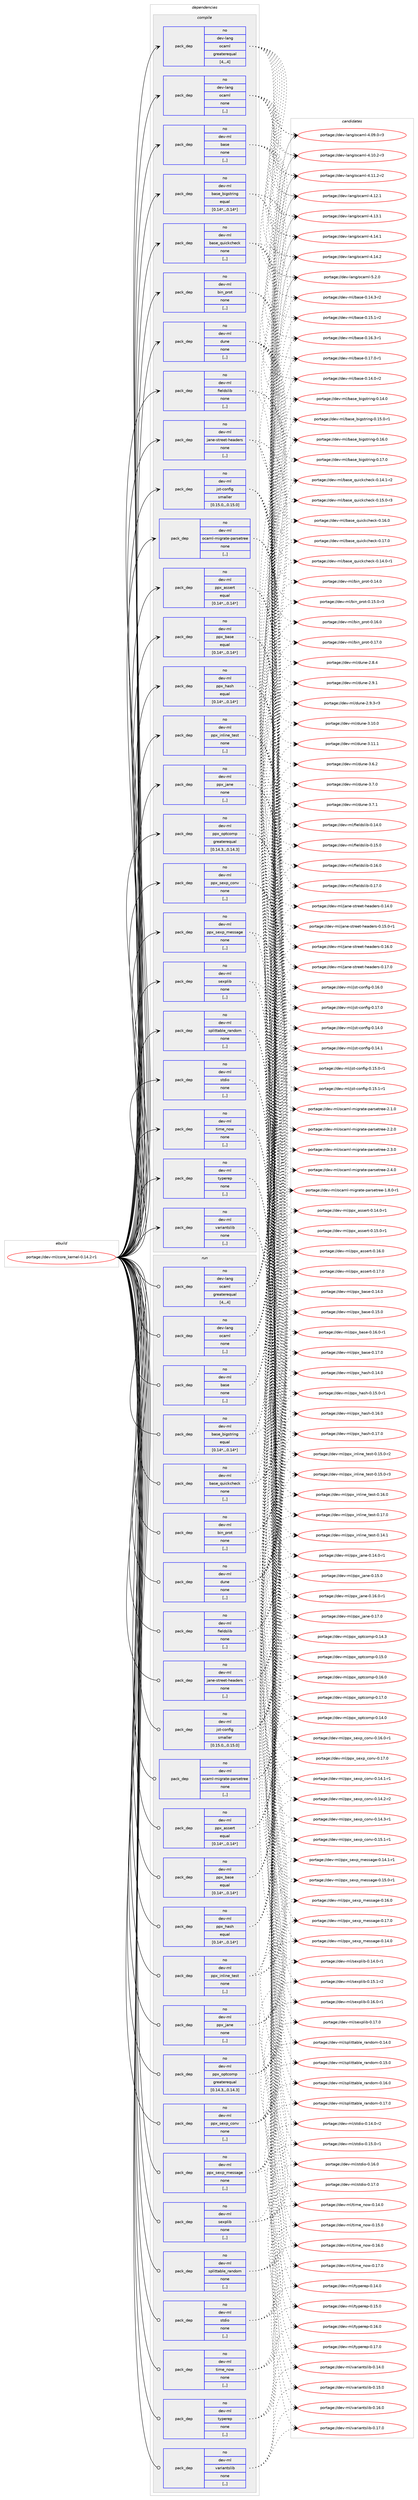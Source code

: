 digraph prolog {

# *************
# Graph options
# *************

newrank=true;
concentrate=true;
compound=true;
graph [rankdir=LR,fontname=Helvetica,fontsize=10,ranksep=1.5];#, ranksep=2.5, nodesep=0.2];
edge  [arrowhead=vee];
node  [fontname=Helvetica,fontsize=10];

# **********
# The ebuild
# **********

subgraph cluster_leftcol {
color=gray;
rank=same;
label=<<i>ebuild</i>>;
id [label="portage://dev-ml/core_kernel-0.14.2-r1", color=red, width=4, href="../dev-ml/core_kernel-0.14.2-r1.svg"];
}

# ****************
# The dependencies
# ****************

subgraph cluster_midcol {
color=gray;
label=<<i>dependencies</i>>;
subgraph cluster_compile {
fillcolor="#eeeeee";
style=filled;
label=<<i>compile</i>>;
subgraph pack85745 {
dependency115345 [label=<<TABLE BORDER="0" CELLBORDER="1" CELLSPACING="0" CELLPADDING="4" WIDTH="220"><TR><TD ROWSPAN="6" CELLPADDING="30">pack_dep</TD></TR><TR><TD WIDTH="110">no</TD></TR><TR><TD>dev-lang</TD></TR><TR><TD>ocaml</TD></TR><TR><TD>greaterequal</TD></TR><TR><TD>[4,,,4]</TD></TR></TABLE>>, shape=none, color=blue];
}
id:e -> dependency115345:w [weight=20,style="solid",arrowhead="vee"];
subgraph pack85746 {
dependency115346 [label=<<TABLE BORDER="0" CELLBORDER="1" CELLSPACING="0" CELLPADDING="4" WIDTH="220"><TR><TD ROWSPAN="6" CELLPADDING="30">pack_dep</TD></TR><TR><TD WIDTH="110">no</TD></TR><TR><TD>dev-lang</TD></TR><TR><TD>ocaml</TD></TR><TR><TD>none</TD></TR><TR><TD>[,,]</TD></TR></TABLE>>, shape=none, color=blue];
}
id:e -> dependency115346:w [weight=20,style="solid",arrowhead="vee"];
subgraph pack85747 {
dependency115347 [label=<<TABLE BORDER="0" CELLBORDER="1" CELLSPACING="0" CELLPADDING="4" WIDTH="220"><TR><TD ROWSPAN="6" CELLPADDING="30">pack_dep</TD></TR><TR><TD WIDTH="110">no</TD></TR><TR><TD>dev-ml</TD></TR><TR><TD>base</TD></TR><TR><TD>none</TD></TR><TR><TD>[,,]</TD></TR></TABLE>>, shape=none, color=blue];
}
id:e -> dependency115347:w [weight=20,style="solid",arrowhead="vee"];
subgraph pack85748 {
dependency115348 [label=<<TABLE BORDER="0" CELLBORDER="1" CELLSPACING="0" CELLPADDING="4" WIDTH="220"><TR><TD ROWSPAN="6" CELLPADDING="30">pack_dep</TD></TR><TR><TD WIDTH="110">no</TD></TR><TR><TD>dev-ml</TD></TR><TR><TD>base_bigstring</TD></TR><TR><TD>equal</TD></TR><TR><TD>[0.14*,,,0.14*]</TD></TR></TABLE>>, shape=none, color=blue];
}
id:e -> dependency115348:w [weight=20,style="solid",arrowhead="vee"];
subgraph pack85749 {
dependency115349 [label=<<TABLE BORDER="0" CELLBORDER="1" CELLSPACING="0" CELLPADDING="4" WIDTH="220"><TR><TD ROWSPAN="6" CELLPADDING="30">pack_dep</TD></TR><TR><TD WIDTH="110">no</TD></TR><TR><TD>dev-ml</TD></TR><TR><TD>base_quickcheck</TD></TR><TR><TD>none</TD></TR><TR><TD>[,,]</TD></TR></TABLE>>, shape=none, color=blue];
}
id:e -> dependency115349:w [weight=20,style="solid",arrowhead="vee"];
subgraph pack85750 {
dependency115350 [label=<<TABLE BORDER="0" CELLBORDER="1" CELLSPACING="0" CELLPADDING="4" WIDTH="220"><TR><TD ROWSPAN="6" CELLPADDING="30">pack_dep</TD></TR><TR><TD WIDTH="110">no</TD></TR><TR><TD>dev-ml</TD></TR><TR><TD>bin_prot</TD></TR><TR><TD>none</TD></TR><TR><TD>[,,]</TD></TR></TABLE>>, shape=none, color=blue];
}
id:e -> dependency115350:w [weight=20,style="solid",arrowhead="vee"];
subgraph pack85751 {
dependency115351 [label=<<TABLE BORDER="0" CELLBORDER="1" CELLSPACING="0" CELLPADDING="4" WIDTH="220"><TR><TD ROWSPAN="6" CELLPADDING="30">pack_dep</TD></TR><TR><TD WIDTH="110">no</TD></TR><TR><TD>dev-ml</TD></TR><TR><TD>dune</TD></TR><TR><TD>none</TD></TR><TR><TD>[,,]</TD></TR></TABLE>>, shape=none, color=blue];
}
id:e -> dependency115351:w [weight=20,style="solid",arrowhead="vee"];
subgraph pack85752 {
dependency115352 [label=<<TABLE BORDER="0" CELLBORDER="1" CELLSPACING="0" CELLPADDING="4" WIDTH="220"><TR><TD ROWSPAN="6" CELLPADDING="30">pack_dep</TD></TR><TR><TD WIDTH="110">no</TD></TR><TR><TD>dev-ml</TD></TR><TR><TD>fieldslib</TD></TR><TR><TD>none</TD></TR><TR><TD>[,,]</TD></TR></TABLE>>, shape=none, color=blue];
}
id:e -> dependency115352:w [weight=20,style="solid",arrowhead="vee"];
subgraph pack85753 {
dependency115353 [label=<<TABLE BORDER="0" CELLBORDER="1" CELLSPACING="0" CELLPADDING="4" WIDTH="220"><TR><TD ROWSPAN="6" CELLPADDING="30">pack_dep</TD></TR><TR><TD WIDTH="110">no</TD></TR><TR><TD>dev-ml</TD></TR><TR><TD>jane-street-headers</TD></TR><TR><TD>none</TD></TR><TR><TD>[,,]</TD></TR></TABLE>>, shape=none, color=blue];
}
id:e -> dependency115353:w [weight=20,style="solid",arrowhead="vee"];
subgraph pack85754 {
dependency115354 [label=<<TABLE BORDER="0" CELLBORDER="1" CELLSPACING="0" CELLPADDING="4" WIDTH="220"><TR><TD ROWSPAN="6" CELLPADDING="30">pack_dep</TD></TR><TR><TD WIDTH="110">no</TD></TR><TR><TD>dev-ml</TD></TR><TR><TD>jst-config</TD></TR><TR><TD>smaller</TD></TR><TR><TD>[0.15.0,,,0.15.0]</TD></TR></TABLE>>, shape=none, color=blue];
}
id:e -> dependency115354:w [weight=20,style="solid",arrowhead="vee"];
subgraph pack85755 {
dependency115355 [label=<<TABLE BORDER="0" CELLBORDER="1" CELLSPACING="0" CELLPADDING="4" WIDTH="220"><TR><TD ROWSPAN="6" CELLPADDING="30">pack_dep</TD></TR><TR><TD WIDTH="110">no</TD></TR><TR><TD>dev-ml</TD></TR><TR><TD>ocaml-migrate-parsetree</TD></TR><TR><TD>none</TD></TR><TR><TD>[,,]</TD></TR></TABLE>>, shape=none, color=blue];
}
id:e -> dependency115355:w [weight=20,style="solid",arrowhead="vee"];
subgraph pack85756 {
dependency115356 [label=<<TABLE BORDER="0" CELLBORDER="1" CELLSPACING="0" CELLPADDING="4" WIDTH="220"><TR><TD ROWSPAN="6" CELLPADDING="30">pack_dep</TD></TR><TR><TD WIDTH="110">no</TD></TR><TR><TD>dev-ml</TD></TR><TR><TD>ppx_assert</TD></TR><TR><TD>equal</TD></TR><TR><TD>[0.14*,,,0.14*]</TD></TR></TABLE>>, shape=none, color=blue];
}
id:e -> dependency115356:w [weight=20,style="solid",arrowhead="vee"];
subgraph pack85757 {
dependency115357 [label=<<TABLE BORDER="0" CELLBORDER="1" CELLSPACING="0" CELLPADDING="4" WIDTH="220"><TR><TD ROWSPAN="6" CELLPADDING="30">pack_dep</TD></TR><TR><TD WIDTH="110">no</TD></TR><TR><TD>dev-ml</TD></TR><TR><TD>ppx_base</TD></TR><TR><TD>equal</TD></TR><TR><TD>[0.14*,,,0.14*]</TD></TR></TABLE>>, shape=none, color=blue];
}
id:e -> dependency115357:w [weight=20,style="solid",arrowhead="vee"];
subgraph pack85758 {
dependency115358 [label=<<TABLE BORDER="0" CELLBORDER="1" CELLSPACING="0" CELLPADDING="4" WIDTH="220"><TR><TD ROWSPAN="6" CELLPADDING="30">pack_dep</TD></TR><TR><TD WIDTH="110">no</TD></TR><TR><TD>dev-ml</TD></TR><TR><TD>ppx_hash</TD></TR><TR><TD>equal</TD></TR><TR><TD>[0.14*,,,0.14*]</TD></TR></TABLE>>, shape=none, color=blue];
}
id:e -> dependency115358:w [weight=20,style="solid",arrowhead="vee"];
subgraph pack85759 {
dependency115359 [label=<<TABLE BORDER="0" CELLBORDER="1" CELLSPACING="0" CELLPADDING="4" WIDTH="220"><TR><TD ROWSPAN="6" CELLPADDING="30">pack_dep</TD></TR><TR><TD WIDTH="110">no</TD></TR><TR><TD>dev-ml</TD></TR><TR><TD>ppx_inline_test</TD></TR><TR><TD>none</TD></TR><TR><TD>[,,]</TD></TR></TABLE>>, shape=none, color=blue];
}
id:e -> dependency115359:w [weight=20,style="solid",arrowhead="vee"];
subgraph pack85760 {
dependency115360 [label=<<TABLE BORDER="0" CELLBORDER="1" CELLSPACING="0" CELLPADDING="4" WIDTH="220"><TR><TD ROWSPAN="6" CELLPADDING="30">pack_dep</TD></TR><TR><TD WIDTH="110">no</TD></TR><TR><TD>dev-ml</TD></TR><TR><TD>ppx_jane</TD></TR><TR><TD>none</TD></TR><TR><TD>[,,]</TD></TR></TABLE>>, shape=none, color=blue];
}
id:e -> dependency115360:w [weight=20,style="solid",arrowhead="vee"];
subgraph pack85761 {
dependency115361 [label=<<TABLE BORDER="0" CELLBORDER="1" CELLSPACING="0" CELLPADDING="4" WIDTH="220"><TR><TD ROWSPAN="6" CELLPADDING="30">pack_dep</TD></TR><TR><TD WIDTH="110">no</TD></TR><TR><TD>dev-ml</TD></TR><TR><TD>ppx_optcomp</TD></TR><TR><TD>greaterequal</TD></TR><TR><TD>[0.14.3,,,0.14.3]</TD></TR></TABLE>>, shape=none, color=blue];
}
id:e -> dependency115361:w [weight=20,style="solid",arrowhead="vee"];
subgraph pack85762 {
dependency115362 [label=<<TABLE BORDER="0" CELLBORDER="1" CELLSPACING="0" CELLPADDING="4" WIDTH="220"><TR><TD ROWSPAN="6" CELLPADDING="30">pack_dep</TD></TR><TR><TD WIDTH="110">no</TD></TR><TR><TD>dev-ml</TD></TR><TR><TD>ppx_sexp_conv</TD></TR><TR><TD>none</TD></TR><TR><TD>[,,]</TD></TR></TABLE>>, shape=none, color=blue];
}
id:e -> dependency115362:w [weight=20,style="solid",arrowhead="vee"];
subgraph pack85763 {
dependency115363 [label=<<TABLE BORDER="0" CELLBORDER="1" CELLSPACING="0" CELLPADDING="4" WIDTH="220"><TR><TD ROWSPAN="6" CELLPADDING="30">pack_dep</TD></TR><TR><TD WIDTH="110">no</TD></TR><TR><TD>dev-ml</TD></TR><TR><TD>ppx_sexp_message</TD></TR><TR><TD>none</TD></TR><TR><TD>[,,]</TD></TR></TABLE>>, shape=none, color=blue];
}
id:e -> dependency115363:w [weight=20,style="solid",arrowhead="vee"];
subgraph pack85764 {
dependency115364 [label=<<TABLE BORDER="0" CELLBORDER="1" CELLSPACING="0" CELLPADDING="4" WIDTH="220"><TR><TD ROWSPAN="6" CELLPADDING="30">pack_dep</TD></TR><TR><TD WIDTH="110">no</TD></TR><TR><TD>dev-ml</TD></TR><TR><TD>sexplib</TD></TR><TR><TD>none</TD></TR><TR><TD>[,,]</TD></TR></TABLE>>, shape=none, color=blue];
}
id:e -> dependency115364:w [weight=20,style="solid",arrowhead="vee"];
subgraph pack85765 {
dependency115365 [label=<<TABLE BORDER="0" CELLBORDER="1" CELLSPACING="0" CELLPADDING="4" WIDTH="220"><TR><TD ROWSPAN="6" CELLPADDING="30">pack_dep</TD></TR><TR><TD WIDTH="110">no</TD></TR><TR><TD>dev-ml</TD></TR><TR><TD>splittable_random</TD></TR><TR><TD>none</TD></TR><TR><TD>[,,]</TD></TR></TABLE>>, shape=none, color=blue];
}
id:e -> dependency115365:w [weight=20,style="solid",arrowhead="vee"];
subgraph pack85766 {
dependency115366 [label=<<TABLE BORDER="0" CELLBORDER="1" CELLSPACING="0" CELLPADDING="4" WIDTH="220"><TR><TD ROWSPAN="6" CELLPADDING="30">pack_dep</TD></TR><TR><TD WIDTH="110">no</TD></TR><TR><TD>dev-ml</TD></TR><TR><TD>stdio</TD></TR><TR><TD>none</TD></TR><TR><TD>[,,]</TD></TR></TABLE>>, shape=none, color=blue];
}
id:e -> dependency115366:w [weight=20,style="solid",arrowhead="vee"];
subgraph pack85767 {
dependency115367 [label=<<TABLE BORDER="0" CELLBORDER="1" CELLSPACING="0" CELLPADDING="4" WIDTH="220"><TR><TD ROWSPAN="6" CELLPADDING="30">pack_dep</TD></TR><TR><TD WIDTH="110">no</TD></TR><TR><TD>dev-ml</TD></TR><TR><TD>time_now</TD></TR><TR><TD>none</TD></TR><TR><TD>[,,]</TD></TR></TABLE>>, shape=none, color=blue];
}
id:e -> dependency115367:w [weight=20,style="solid",arrowhead="vee"];
subgraph pack85768 {
dependency115368 [label=<<TABLE BORDER="0" CELLBORDER="1" CELLSPACING="0" CELLPADDING="4" WIDTH="220"><TR><TD ROWSPAN="6" CELLPADDING="30">pack_dep</TD></TR><TR><TD WIDTH="110">no</TD></TR><TR><TD>dev-ml</TD></TR><TR><TD>typerep</TD></TR><TR><TD>none</TD></TR><TR><TD>[,,]</TD></TR></TABLE>>, shape=none, color=blue];
}
id:e -> dependency115368:w [weight=20,style="solid",arrowhead="vee"];
subgraph pack85769 {
dependency115369 [label=<<TABLE BORDER="0" CELLBORDER="1" CELLSPACING="0" CELLPADDING="4" WIDTH="220"><TR><TD ROWSPAN="6" CELLPADDING="30">pack_dep</TD></TR><TR><TD WIDTH="110">no</TD></TR><TR><TD>dev-ml</TD></TR><TR><TD>variantslib</TD></TR><TR><TD>none</TD></TR><TR><TD>[,,]</TD></TR></TABLE>>, shape=none, color=blue];
}
id:e -> dependency115369:w [weight=20,style="solid",arrowhead="vee"];
}
subgraph cluster_compileandrun {
fillcolor="#eeeeee";
style=filled;
label=<<i>compile and run</i>>;
}
subgraph cluster_run {
fillcolor="#eeeeee";
style=filled;
label=<<i>run</i>>;
subgraph pack85770 {
dependency115370 [label=<<TABLE BORDER="0" CELLBORDER="1" CELLSPACING="0" CELLPADDING="4" WIDTH="220"><TR><TD ROWSPAN="6" CELLPADDING="30">pack_dep</TD></TR><TR><TD WIDTH="110">no</TD></TR><TR><TD>dev-lang</TD></TR><TR><TD>ocaml</TD></TR><TR><TD>greaterequal</TD></TR><TR><TD>[4,,,4]</TD></TR></TABLE>>, shape=none, color=blue];
}
id:e -> dependency115370:w [weight=20,style="solid",arrowhead="odot"];
subgraph pack85771 {
dependency115371 [label=<<TABLE BORDER="0" CELLBORDER="1" CELLSPACING="0" CELLPADDING="4" WIDTH="220"><TR><TD ROWSPAN="6" CELLPADDING="30">pack_dep</TD></TR><TR><TD WIDTH="110">no</TD></TR><TR><TD>dev-lang</TD></TR><TR><TD>ocaml</TD></TR><TR><TD>none</TD></TR><TR><TD>[,,]</TD></TR></TABLE>>, shape=none, color=blue];
}
id:e -> dependency115371:w [weight=20,style="solid",arrowhead="odot"];
subgraph pack85772 {
dependency115372 [label=<<TABLE BORDER="0" CELLBORDER="1" CELLSPACING="0" CELLPADDING="4" WIDTH="220"><TR><TD ROWSPAN="6" CELLPADDING="30">pack_dep</TD></TR><TR><TD WIDTH="110">no</TD></TR><TR><TD>dev-ml</TD></TR><TR><TD>base</TD></TR><TR><TD>none</TD></TR><TR><TD>[,,]</TD></TR></TABLE>>, shape=none, color=blue];
}
id:e -> dependency115372:w [weight=20,style="solid",arrowhead="odot"];
subgraph pack85773 {
dependency115373 [label=<<TABLE BORDER="0" CELLBORDER="1" CELLSPACING="0" CELLPADDING="4" WIDTH="220"><TR><TD ROWSPAN="6" CELLPADDING="30">pack_dep</TD></TR><TR><TD WIDTH="110">no</TD></TR><TR><TD>dev-ml</TD></TR><TR><TD>base_bigstring</TD></TR><TR><TD>equal</TD></TR><TR><TD>[0.14*,,,0.14*]</TD></TR></TABLE>>, shape=none, color=blue];
}
id:e -> dependency115373:w [weight=20,style="solid",arrowhead="odot"];
subgraph pack85774 {
dependency115374 [label=<<TABLE BORDER="0" CELLBORDER="1" CELLSPACING="0" CELLPADDING="4" WIDTH="220"><TR><TD ROWSPAN="6" CELLPADDING="30">pack_dep</TD></TR><TR><TD WIDTH="110">no</TD></TR><TR><TD>dev-ml</TD></TR><TR><TD>base_quickcheck</TD></TR><TR><TD>none</TD></TR><TR><TD>[,,]</TD></TR></TABLE>>, shape=none, color=blue];
}
id:e -> dependency115374:w [weight=20,style="solid",arrowhead="odot"];
subgraph pack85775 {
dependency115375 [label=<<TABLE BORDER="0" CELLBORDER="1" CELLSPACING="0" CELLPADDING="4" WIDTH="220"><TR><TD ROWSPAN="6" CELLPADDING="30">pack_dep</TD></TR><TR><TD WIDTH="110">no</TD></TR><TR><TD>dev-ml</TD></TR><TR><TD>bin_prot</TD></TR><TR><TD>none</TD></TR><TR><TD>[,,]</TD></TR></TABLE>>, shape=none, color=blue];
}
id:e -> dependency115375:w [weight=20,style="solid",arrowhead="odot"];
subgraph pack85776 {
dependency115376 [label=<<TABLE BORDER="0" CELLBORDER="1" CELLSPACING="0" CELLPADDING="4" WIDTH="220"><TR><TD ROWSPAN="6" CELLPADDING="30">pack_dep</TD></TR><TR><TD WIDTH="110">no</TD></TR><TR><TD>dev-ml</TD></TR><TR><TD>dune</TD></TR><TR><TD>none</TD></TR><TR><TD>[,,]</TD></TR></TABLE>>, shape=none, color=blue];
}
id:e -> dependency115376:w [weight=20,style="solid",arrowhead="odot"];
subgraph pack85777 {
dependency115377 [label=<<TABLE BORDER="0" CELLBORDER="1" CELLSPACING="0" CELLPADDING="4" WIDTH="220"><TR><TD ROWSPAN="6" CELLPADDING="30">pack_dep</TD></TR><TR><TD WIDTH="110">no</TD></TR><TR><TD>dev-ml</TD></TR><TR><TD>fieldslib</TD></TR><TR><TD>none</TD></TR><TR><TD>[,,]</TD></TR></TABLE>>, shape=none, color=blue];
}
id:e -> dependency115377:w [weight=20,style="solid",arrowhead="odot"];
subgraph pack85778 {
dependency115378 [label=<<TABLE BORDER="0" CELLBORDER="1" CELLSPACING="0" CELLPADDING="4" WIDTH="220"><TR><TD ROWSPAN="6" CELLPADDING="30">pack_dep</TD></TR><TR><TD WIDTH="110">no</TD></TR><TR><TD>dev-ml</TD></TR><TR><TD>jane-street-headers</TD></TR><TR><TD>none</TD></TR><TR><TD>[,,]</TD></TR></TABLE>>, shape=none, color=blue];
}
id:e -> dependency115378:w [weight=20,style="solid",arrowhead="odot"];
subgraph pack85779 {
dependency115379 [label=<<TABLE BORDER="0" CELLBORDER="1" CELLSPACING="0" CELLPADDING="4" WIDTH="220"><TR><TD ROWSPAN="6" CELLPADDING="30">pack_dep</TD></TR><TR><TD WIDTH="110">no</TD></TR><TR><TD>dev-ml</TD></TR><TR><TD>jst-config</TD></TR><TR><TD>smaller</TD></TR><TR><TD>[0.15.0,,,0.15.0]</TD></TR></TABLE>>, shape=none, color=blue];
}
id:e -> dependency115379:w [weight=20,style="solid",arrowhead="odot"];
subgraph pack85780 {
dependency115380 [label=<<TABLE BORDER="0" CELLBORDER="1" CELLSPACING="0" CELLPADDING="4" WIDTH="220"><TR><TD ROWSPAN="6" CELLPADDING="30">pack_dep</TD></TR><TR><TD WIDTH="110">no</TD></TR><TR><TD>dev-ml</TD></TR><TR><TD>ocaml-migrate-parsetree</TD></TR><TR><TD>none</TD></TR><TR><TD>[,,]</TD></TR></TABLE>>, shape=none, color=blue];
}
id:e -> dependency115380:w [weight=20,style="solid",arrowhead="odot"];
subgraph pack85781 {
dependency115381 [label=<<TABLE BORDER="0" CELLBORDER="1" CELLSPACING="0" CELLPADDING="4" WIDTH="220"><TR><TD ROWSPAN="6" CELLPADDING="30">pack_dep</TD></TR><TR><TD WIDTH="110">no</TD></TR><TR><TD>dev-ml</TD></TR><TR><TD>ppx_assert</TD></TR><TR><TD>equal</TD></TR><TR><TD>[0.14*,,,0.14*]</TD></TR></TABLE>>, shape=none, color=blue];
}
id:e -> dependency115381:w [weight=20,style="solid",arrowhead="odot"];
subgraph pack85782 {
dependency115382 [label=<<TABLE BORDER="0" CELLBORDER="1" CELLSPACING="0" CELLPADDING="4" WIDTH="220"><TR><TD ROWSPAN="6" CELLPADDING="30">pack_dep</TD></TR><TR><TD WIDTH="110">no</TD></TR><TR><TD>dev-ml</TD></TR><TR><TD>ppx_base</TD></TR><TR><TD>equal</TD></TR><TR><TD>[0.14*,,,0.14*]</TD></TR></TABLE>>, shape=none, color=blue];
}
id:e -> dependency115382:w [weight=20,style="solid",arrowhead="odot"];
subgraph pack85783 {
dependency115383 [label=<<TABLE BORDER="0" CELLBORDER="1" CELLSPACING="0" CELLPADDING="4" WIDTH="220"><TR><TD ROWSPAN="6" CELLPADDING="30">pack_dep</TD></TR><TR><TD WIDTH="110">no</TD></TR><TR><TD>dev-ml</TD></TR><TR><TD>ppx_hash</TD></TR><TR><TD>equal</TD></TR><TR><TD>[0.14*,,,0.14*]</TD></TR></TABLE>>, shape=none, color=blue];
}
id:e -> dependency115383:w [weight=20,style="solid",arrowhead="odot"];
subgraph pack85784 {
dependency115384 [label=<<TABLE BORDER="0" CELLBORDER="1" CELLSPACING="0" CELLPADDING="4" WIDTH="220"><TR><TD ROWSPAN="6" CELLPADDING="30">pack_dep</TD></TR><TR><TD WIDTH="110">no</TD></TR><TR><TD>dev-ml</TD></TR><TR><TD>ppx_inline_test</TD></TR><TR><TD>none</TD></TR><TR><TD>[,,]</TD></TR></TABLE>>, shape=none, color=blue];
}
id:e -> dependency115384:w [weight=20,style="solid",arrowhead="odot"];
subgraph pack85785 {
dependency115385 [label=<<TABLE BORDER="0" CELLBORDER="1" CELLSPACING="0" CELLPADDING="4" WIDTH="220"><TR><TD ROWSPAN="6" CELLPADDING="30">pack_dep</TD></TR><TR><TD WIDTH="110">no</TD></TR><TR><TD>dev-ml</TD></TR><TR><TD>ppx_jane</TD></TR><TR><TD>none</TD></TR><TR><TD>[,,]</TD></TR></TABLE>>, shape=none, color=blue];
}
id:e -> dependency115385:w [weight=20,style="solid",arrowhead="odot"];
subgraph pack85786 {
dependency115386 [label=<<TABLE BORDER="0" CELLBORDER="1" CELLSPACING="0" CELLPADDING="4" WIDTH="220"><TR><TD ROWSPAN="6" CELLPADDING="30">pack_dep</TD></TR><TR><TD WIDTH="110">no</TD></TR><TR><TD>dev-ml</TD></TR><TR><TD>ppx_optcomp</TD></TR><TR><TD>greaterequal</TD></TR><TR><TD>[0.14.3,,,0.14.3]</TD></TR></TABLE>>, shape=none, color=blue];
}
id:e -> dependency115386:w [weight=20,style="solid",arrowhead="odot"];
subgraph pack85787 {
dependency115387 [label=<<TABLE BORDER="0" CELLBORDER="1" CELLSPACING="0" CELLPADDING="4" WIDTH="220"><TR><TD ROWSPAN="6" CELLPADDING="30">pack_dep</TD></TR><TR><TD WIDTH="110">no</TD></TR><TR><TD>dev-ml</TD></TR><TR><TD>ppx_sexp_conv</TD></TR><TR><TD>none</TD></TR><TR><TD>[,,]</TD></TR></TABLE>>, shape=none, color=blue];
}
id:e -> dependency115387:w [weight=20,style="solid",arrowhead="odot"];
subgraph pack85788 {
dependency115388 [label=<<TABLE BORDER="0" CELLBORDER="1" CELLSPACING="0" CELLPADDING="4" WIDTH="220"><TR><TD ROWSPAN="6" CELLPADDING="30">pack_dep</TD></TR><TR><TD WIDTH="110">no</TD></TR><TR><TD>dev-ml</TD></TR><TR><TD>ppx_sexp_message</TD></TR><TR><TD>none</TD></TR><TR><TD>[,,]</TD></TR></TABLE>>, shape=none, color=blue];
}
id:e -> dependency115388:w [weight=20,style="solid",arrowhead="odot"];
subgraph pack85789 {
dependency115389 [label=<<TABLE BORDER="0" CELLBORDER="1" CELLSPACING="0" CELLPADDING="4" WIDTH="220"><TR><TD ROWSPAN="6" CELLPADDING="30">pack_dep</TD></TR><TR><TD WIDTH="110">no</TD></TR><TR><TD>dev-ml</TD></TR><TR><TD>sexplib</TD></TR><TR><TD>none</TD></TR><TR><TD>[,,]</TD></TR></TABLE>>, shape=none, color=blue];
}
id:e -> dependency115389:w [weight=20,style="solid",arrowhead="odot"];
subgraph pack85790 {
dependency115390 [label=<<TABLE BORDER="0" CELLBORDER="1" CELLSPACING="0" CELLPADDING="4" WIDTH="220"><TR><TD ROWSPAN="6" CELLPADDING="30">pack_dep</TD></TR><TR><TD WIDTH="110">no</TD></TR><TR><TD>dev-ml</TD></TR><TR><TD>splittable_random</TD></TR><TR><TD>none</TD></TR><TR><TD>[,,]</TD></TR></TABLE>>, shape=none, color=blue];
}
id:e -> dependency115390:w [weight=20,style="solid",arrowhead="odot"];
subgraph pack85791 {
dependency115391 [label=<<TABLE BORDER="0" CELLBORDER="1" CELLSPACING="0" CELLPADDING="4" WIDTH="220"><TR><TD ROWSPAN="6" CELLPADDING="30">pack_dep</TD></TR><TR><TD WIDTH="110">no</TD></TR><TR><TD>dev-ml</TD></TR><TR><TD>stdio</TD></TR><TR><TD>none</TD></TR><TR><TD>[,,]</TD></TR></TABLE>>, shape=none, color=blue];
}
id:e -> dependency115391:w [weight=20,style="solid",arrowhead="odot"];
subgraph pack85792 {
dependency115392 [label=<<TABLE BORDER="0" CELLBORDER="1" CELLSPACING="0" CELLPADDING="4" WIDTH="220"><TR><TD ROWSPAN="6" CELLPADDING="30">pack_dep</TD></TR><TR><TD WIDTH="110">no</TD></TR><TR><TD>dev-ml</TD></TR><TR><TD>time_now</TD></TR><TR><TD>none</TD></TR><TR><TD>[,,]</TD></TR></TABLE>>, shape=none, color=blue];
}
id:e -> dependency115392:w [weight=20,style="solid",arrowhead="odot"];
subgraph pack85793 {
dependency115393 [label=<<TABLE BORDER="0" CELLBORDER="1" CELLSPACING="0" CELLPADDING="4" WIDTH="220"><TR><TD ROWSPAN="6" CELLPADDING="30">pack_dep</TD></TR><TR><TD WIDTH="110">no</TD></TR><TR><TD>dev-ml</TD></TR><TR><TD>typerep</TD></TR><TR><TD>none</TD></TR><TR><TD>[,,]</TD></TR></TABLE>>, shape=none, color=blue];
}
id:e -> dependency115393:w [weight=20,style="solid",arrowhead="odot"];
subgraph pack85794 {
dependency115394 [label=<<TABLE BORDER="0" CELLBORDER="1" CELLSPACING="0" CELLPADDING="4" WIDTH="220"><TR><TD ROWSPAN="6" CELLPADDING="30">pack_dep</TD></TR><TR><TD WIDTH="110">no</TD></TR><TR><TD>dev-ml</TD></TR><TR><TD>variantslib</TD></TR><TR><TD>none</TD></TR><TR><TD>[,,]</TD></TR></TABLE>>, shape=none, color=blue];
}
id:e -> dependency115394:w [weight=20,style="solid",arrowhead="odot"];
}
}

# **************
# The candidates
# **************

subgraph cluster_choices {
rank=same;
color=gray;
label=<<i>candidates</i>>;

subgraph choice85745 {
color=black;
nodesep=1;
choice1001011184510897110103471119997109108455246485746484511451 [label="portage://dev-lang/ocaml-4.09.0-r3", color=red, width=4,href="../dev-lang/ocaml-4.09.0-r3.svg"];
choice1001011184510897110103471119997109108455246494846504511451 [label="portage://dev-lang/ocaml-4.10.2-r3", color=red, width=4,href="../dev-lang/ocaml-4.10.2-r3.svg"];
choice1001011184510897110103471119997109108455246494946504511450 [label="portage://dev-lang/ocaml-4.11.2-r2", color=red, width=4,href="../dev-lang/ocaml-4.11.2-r2.svg"];
choice100101118451089711010347111999710910845524649504649 [label="portage://dev-lang/ocaml-4.12.1", color=red, width=4,href="../dev-lang/ocaml-4.12.1.svg"];
choice100101118451089711010347111999710910845524649514649 [label="portage://dev-lang/ocaml-4.13.1", color=red, width=4,href="../dev-lang/ocaml-4.13.1.svg"];
choice100101118451089711010347111999710910845524649524649 [label="portage://dev-lang/ocaml-4.14.1", color=red, width=4,href="../dev-lang/ocaml-4.14.1.svg"];
choice100101118451089711010347111999710910845524649524650 [label="portage://dev-lang/ocaml-4.14.2", color=red, width=4,href="../dev-lang/ocaml-4.14.2.svg"];
choice1001011184510897110103471119997109108455346504648 [label="portage://dev-lang/ocaml-5.2.0", color=red, width=4,href="../dev-lang/ocaml-5.2.0.svg"];
dependency115345:e -> choice1001011184510897110103471119997109108455246485746484511451:w [style=dotted,weight="100"];
dependency115345:e -> choice1001011184510897110103471119997109108455246494846504511451:w [style=dotted,weight="100"];
dependency115345:e -> choice1001011184510897110103471119997109108455246494946504511450:w [style=dotted,weight="100"];
dependency115345:e -> choice100101118451089711010347111999710910845524649504649:w [style=dotted,weight="100"];
dependency115345:e -> choice100101118451089711010347111999710910845524649514649:w [style=dotted,weight="100"];
dependency115345:e -> choice100101118451089711010347111999710910845524649524649:w [style=dotted,weight="100"];
dependency115345:e -> choice100101118451089711010347111999710910845524649524650:w [style=dotted,weight="100"];
dependency115345:e -> choice1001011184510897110103471119997109108455346504648:w [style=dotted,weight="100"];
}
subgraph choice85746 {
color=black;
nodesep=1;
choice1001011184510897110103471119997109108455246485746484511451 [label="portage://dev-lang/ocaml-4.09.0-r3", color=red, width=4,href="../dev-lang/ocaml-4.09.0-r3.svg"];
choice1001011184510897110103471119997109108455246494846504511451 [label="portage://dev-lang/ocaml-4.10.2-r3", color=red, width=4,href="../dev-lang/ocaml-4.10.2-r3.svg"];
choice1001011184510897110103471119997109108455246494946504511450 [label="portage://dev-lang/ocaml-4.11.2-r2", color=red, width=4,href="../dev-lang/ocaml-4.11.2-r2.svg"];
choice100101118451089711010347111999710910845524649504649 [label="portage://dev-lang/ocaml-4.12.1", color=red, width=4,href="../dev-lang/ocaml-4.12.1.svg"];
choice100101118451089711010347111999710910845524649514649 [label="portage://dev-lang/ocaml-4.13.1", color=red, width=4,href="../dev-lang/ocaml-4.13.1.svg"];
choice100101118451089711010347111999710910845524649524649 [label="portage://dev-lang/ocaml-4.14.1", color=red, width=4,href="../dev-lang/ocaml-4.14.1.svg"];
choice100101118451089711010347111999710910845524649524650 [label="portage://dev-lang/ocaml-4.14.2", color=red, width=4,href="../dev-lang/ocaml-4.14.2.svg"];
choice1001011184510897110103471119997109108455346504648 [label="portage://dev-lang/ocaml-5.2.0", color=red, width=4,href="../dev-lang/ocaml-5.2.0.svg"];
dependency115346:e -> choice1001011184510897110103471119997109108455246485746484511451:w [style=dotted,weight="100"];
dependency115346:e -> choice1001011184510897110103471119997109108455246494846504511451:w [style=dotted,weight="100"];
dependency115346:e -> choice1001011184510897110103471119997109108455246494946504511450:w [style=dotted,weight="100"];
dependency115346:e -> choice100101118451089711010347111999710910845524649504649:w [style=dotted,weight="100"];
dependency115346:e -> choice100101118451089711010347111999710910845524649514649:w [style=dotted,weight="100"];
dependency115346:e -> choice100101118451089711010347111999710910845524649524649:w [style=dotted,weight="100"];
dependency115346:e -> choice100101118451089711010347111999710910845524649524650:w [style=dotted,weight="100"];
dependency115346:e -> choice1001011184510897110103471119997109108455346504648:w [style=dotted,weight="100"];
}
subgraph choice85747 {
color=black;
nodesep=1;
choice10010111845109108479897115101454846495246484511450 [label="portage://dev-ml/base-0.14.0-r2", color=red, width=4,href="../dev-ml/base-0.14.0-r2.svg"];
choice10010111845109108479897115101454846495246514511450 [label="portage://dev-ml/base-0.14.3-r2", color=red, width=4,href="../dev-ml/base-0.14.3-r2.svg"];
choice10010111845109108479897115101454846495346494511450 [label="portage://dev-ml/base-0.15.1-r2", color=red, width=4,href="../dev-ml/base-0.15.1-r2.svg"];
choice10010111845109108479897115101454846495446514511449 [label="portage://dev-ml/base-0.16.3-r1", color=red, width=4,href="../dev-ml/base-0.16.3-r1.svg"];
choice10010111845109108479897115101454846495546484511449 [label="portage://dev-ml/base-0.17.0-r1", color=red, width=4,href="../dev-ml/base-0.17.0-r1.svg"];
dependency115347:e -> choice10010111845109108479897115101454846495246484511450:w [style=dotted,weight="100"];
dependency115347:e -> choice10010111845109108479897115101454846495246514511450:w [style=dotted,weight="100"];
dependency115347:e -> choice10010111845109108479897115101454846495346494511450:w [style=dotted,weight="100"];
dependency115347:e -> choice10010111845109108479897115101454846495446514511449:w [style=dotted,weight="100"];
dependency115347:e -> choice10010111845109108479897115101454846495546484511449:w [style=dotted,weight="100"];
}
subgraph choice85748 {
color=black;
nodesep=1;
choice10010111845109108479897115101959810510311511611410511010345484649524648 [label="portage://dev-ml/base_bigstring-0.14.0", color=red, width=4,href="../dev-ml/base_bigstring-0.14.0.svg"];
choice100101118451091084798971151019598105103115116114105110103454846495346484511449 [label="portage://dev-ml/base_bigstring-0.15.0-r1", color=red, width=4,href="../dev-ml/base_bigstring-0.15.0-r1.svg"];
choice10010111845109108479897115101959810510311511611410511010345484649544648 [label="portage://dev-ml/base_bigstring-0.16.0", color=red, width=4,href="../dev-ml/base_bigstring-0.16.0.svg"];
choice10010111845109108479897115101959810510311511611410511010345484649554648 [label="portage://dev-ml/base_bigstring-0.17.0", color=red, width=4,href="../dev-ml/base_bigstring-0.17.0.svg"];
dependency115348:e -> choice10010111845109108479897115101959810510311511611410511010345484649524648:w [style=dotted,weight="100"];
dependency115348:e -> choice100101118451091084798971151019598105103115116114105110103454846495346484511449:w [style=dotted,weight="100"];
dependency115348:e -> choice10010111845109108479897115101959810510311511611410511010345484649544648:w [style=dotted,weight="100"];
dependency115348:e -> choice10010111845109108479897115101959810510311511611410511010345484649554648:w [style=dotted,weight="100"];
}
subgraph choice85749 {
color=black;
nodesep=1;
choice1001011184510910847989711510195113117105991079910410199107454846495246484511449 [label="portage://dev-ml/base_quickcheck-0.14.0-r1", color=red, width=4,href="../dev-ml/base_quickcheck-0.14.0-r1.svg"];
choice1001011184510910847989711510195113117105991079910410199107454846495246494511450 [label="portage://dev-ml/base_quickcheck-0.14.1-r2", color=red, width=4,href="../dev-ml/base_quickcheck-0.14.1-r2.svg"];
choice1001011184510910847989711510195113117105991079910410199107454846495346484511451 [label="portage://dev-ml/base_quickcheck-0.15.0-r3", color=red, width=4,href="../dev-ml/base_quickcheck-0.15.0-r3.svg"];
choice100101118451091084798971151019511311710599107991041019910745484649544648 [label="portage://dev-ml/base_quickcheck-0.16.0", color=red, width=4,href="../dev-ml/base_quickcheck-0.16.0.svg"];
choice100101118451091084798971151019511311710599107991041019910745484649554648 [label="portage://dev-ml/base_quickcheck-0.17.0", color=red, width=4,href="../dev-ml/base_quickcheck-0.17.0.svg"];
dependency115349:e -> choice1001011184510910847989711510195113117105991079910410199107454846495246484511449:w [style=dotted,weight="100"];
dependency115349:e -> choice1001011184510910847989711510195113117105991079910410199107454846495246494511450:w [style=dotted,weight="100"];
dependency115349:e -> choice1001011184510910847989711510195113117105991079910410199107454846495346484511451:w [style=dotted,weight="100"];
dependency115349:e -> choice100101118451091084798971151019511311710599107991041019910745484649544648:w [style=dotted,weight="100"];
dependency115349:e -> choice100101118451091084798971151019511311710599107991041019910745484649554648:w [style=dotted,weight="100"];
}
subgraph choice85750 {
color=black;
nodesep=1;
choice1001011184510910847981051109511211411111645484649524648 [label="portage://dev-ml/bin_prot-0.14.0", color=red, width=4,href="../dev-ml/bin_prot-0.14.0.svg"];
choice10010111845109108479810511095112114111116454846495346484511451 [label="portage://dev-ml/bin_prot-0.15.0-r3", color=red, width=4,href="../dev-ml/bin_prot-0.15.0-r3.svg"];
choice1001011184510910847981051109511211411111645484649544648 [label="portage://dev-ml/bin_prot-0.16.0", color=red, width=4,href="../dev-ml/bin_prot-0.16.0.svg"];
choice1001011184510910847981051109511211411111645484649554648 [label="portage://dev-ml/bin_prot-0.17.0", color=red, width=4,href="../dev-ml/bin_prot-0.17.0.svg"];
dependency115350:e -> choice1001011184510910847981051109511211411111645484649524648:w [style=dotted,weight="100"];
dependency115350:e -> choice10010111845109108479810511095112114111116454846495346484511451:w [style=dotted,weight="100"];
dependency115350:e -> choice1001011184510910847981051109511211411111645484649544648:w [style=dotted,weight="100"];
dependency115350:e -> choice1001011184510910847981051109511211411111645484649554648:w [style=dotted,weight="100"];
}
subgraph choice85751 {
color=black;
nodesep=1;
choice1001011184510910847100117110101455046564652 [label="portage://dev-ml/dune-2.8.4", color=red, width=4,href="../dev-ml/dune-2.8.4.svg"];
choice1001011184510910847100117110101455046574649 [label="portage://dev-ml/dune-2.9.1", color=red, width=4,href="../dev-ml/dune-2.9.1.svg"];
choice10010111845109108471001171101014550465746514511451 [label="portage://dev-ml/dune-2.9.3-r3", color=red, width=4,href="../dev-ml/dune-2.9.3-r3.svg"];
choice100101118451091084710011711010145514649484648 [label="portage://dev-ml/dune-3.10.0", color=red, width=4,href="../dev-ml/dune-3.10.0.svg"];
choice100101118451091084710011711010145514649494649 [label="portage://dev-ml/dune-3.11.1", color=red, width=4,href="../dev-ml/dune-3.11.1.svg"];
choice1001011184510910847100117110101455146544650 [label="portage://dev-ml/dune-3.6.2", color=red, width=4,href="../dev-ml/dune-3.6.2.svg"];
choice1001011184510910847100117110101455146554648 [label="portage://dev-ml/dune-3.7.0", color=red, width=4,href="../dev-ml/dune-3.7.0.svg"];
choice1001011184510910847100117110101455146554649 [label="portage://dev-ml/dune-3.7.1", color=red, width=4,href="../dev-ml/dune-3.7.1.svg"];
dependency115351:e -> choice1001011184510910847100117110101455046564652:w [style=dotted,weight="100"];
dependency115351:e -> choice1001011184510910847100117110101455046574649:w [style=dotted,weight="100"];
dependency115351:e -> choice10010111845109108471001171101014550465746514511451:w [style=dotted,weight="100"];
dependency115351:e -> choice100101118451091084710011711010145514649484648:w [style=dotted,weight="100"];
dependency115351:e -> choice100101118451091084710011711010145514649494649:w [style=dotted,weight="100"];
dependency115351:e -> choice1001011184510910847100117110101455146544650:w [style=dotted,weight="100"];
dependency115351:e -> choice1001011184510910847100117110101455146554648:w [style=dotted,weight="100"];
dependency115351:e -> choice1001011184510910847100117110101455146554649:w [style=dotted,weight="100"];
}
subgraph choice85752 {
color=black;
nodesep=1;
choice10010111845109108471021051011081001151081059845484649524648 [label="portage://dev-ml/fieldslib-0.14.0", color=red, width=4,href="../dev-ml/fieldslib-0.14.0.svg"];
choice10010111845109108471021051011081001151081059845484649534648 [label="portage://dev-ml/fieldslib-0.15.0", color=red, width=4,href="../dev-ml/fieldslib-0.15.0.svg"];
choice10010111845109108471021051011081001151081059845484649544648 [label="portage://dev-ml/fieldslib-0.16.0", color=red, width=4,href="../dev-ml/fieldslib-0.16.0.svg"];
choice10010111845109108471021051011081001151081059845484649554648 [label="portage://dev-ml/fieldslib-0.17.0", color=red, width=4,href="../dev-ml/fieldslib-0.17.0.svg"];
dependency115352:e -> choice10010111845109108471021051011081001151081059845484649524648:w [style=dotted,weight="100"];
dependency115352:e -> choice10010111845109108471021051011081001151081059845484649534648:w [style=dotted,weight="100"];
dependency115352:e -> choice10010111845109108471021051011081001151081059845484649544648:w [style=dotted,weight="100"];
dependency115352:e -> choice10010111845109108471021051011081001151081059845484649554648:w [style=dotted,weight="100"];
}
subgraph choice85753 {
color=black;
nodesep=1;
choice10010111845109108471069711010145115116114101101116451041019710010111411545484649524648 [label="portage://dev-ml/jane-street-headers-0.14.0", color=red, width=4,href="../dev-ml/jane-street-headers-0.14.0.svg"];
choice100101118451091084710697110101451151161141011011164510410197100101114115454846495346484511449 [label="portage://dev-ml/jane-street-headers-0.15.0-r1", color=red, width=4,href="../dev-ml/jane-street-headers-0.15.0-r1.svg"];
choice10010111845109108471069711010145115116114101101116451041019710010111411545484649544648 [label="portage://dev-ml/jane-street-headers-0.16.0", color=red, width=4,href="../dev-ml/jane-street-headers-0.16.0.svg"];
choice10010111845109108471069711010145115116114101101116451041019710010111411545484649554648 [label="portage://dev-ml/jane-street-headers-0.17.0", color=red, width=4,href="../dev-ml/jane-street-headers-0.17.0.svg"];
dependency115353:e -> choice10010111845109108471069711010145115116114101101116451041019710010111411545484649524648:w [style=dotted,weight="100"];
dependency115353:e -> choice100101118451091084710697110101451151161141011011164510410197100101114115454846495346484511449:w [style=dotted,weight="100"];
dependency115353:e -> choice10010111845109108471069711010145115116114101101116451041019710010111411545484649544648:w [style=dotted,weight="100"];
dependency115353:e -> choice10010111845109108471069711010145115116114101101116451041019710010111411545484649554648:w [style=dotted,weight="100"];
}
subgraph choice85754 {
color=black;
nodesep=1;
choice1001011184510910847106115116459911111010210510345484649524648 [label="portage://dev-ml/jst-config-0.14.0", color=red, width=4,href="../dev-ml/jst-config-0.14.0.svg"];
choice1001011184510910847106115116459911111010210510345484649524649 [label="portage://dev-ml/jst-config-0.14.1", color=red, width=4,href="../dev-ml/jst-config-0.14.1.svg"];
choice10010111845109108471061151164599111110102105103454846495346484511449 [label="portage://dev-ml/jst-config-0.15.0-r1", color=red, width=4,href="../dev-ml/jst-config-0.15.0-r1.svg"];
choice10010111845109108471061151164599111110102105103454846495346494511449 [label="portage://dev-ml/jst-config-0.15.1-r1", color=red, width=4,href="../dev-ml/jst-config-0.15.1-r1.svg"];
choice1001011184510910847106115116459911111010210510345484649544648 [label="portage://dev-ml/jst-config-0.16.0", color=red, width=4,href="../dev-ml/jst-config-0.16.0.svg"];
choice1001011184510910847106115116459911111010210510345484649554648 [label="portage://dev-ml/jst-config-0.17.0", color=red, width=4,href="../dev-ml/jst-config-0.17.0.svg"];
dependency115354:e -> choice1001011184510910847106115116459911111010210510345484649524648:w [style=dotted,weight="100"];
dependency115354:e -> choice1001011184510910847106115116459911111010210510345484649524649:w [style=dotted,weight="100"];
dependency115354:e -> choice10010111845109108471061151164599111110102105103454846495346484511449:w [style=dotted,weight="100"];
dependency115354:e -> choice10010111845109108471061151164599111110102105103454846495346494511449:w [style=dotted,weight="100"];
dependency115354:e -> choice1001011184510910847106115116459911111010210510345484649544648:w [style=dotted,weight="100"];
dependency115354:e -> choice1001011184510910847106115116459911111010210510345484649554648:w [style=dotted,weight="100"];
}
subgraph choice85755 {
color=black;
nodesep=1;
choice10010111845109108471119997109108451091051031149711610145112971141151011161141011014549465646484511449 [label="portage://dev-ml/ocaml-migrate-parsetree-1.8.0-r1", color=red, width=4,href="../dev-ml/ocaml-migrate-parsetree-1.8.0-r1.svg"];
choice1001011184510910847111999710910845109105103114971161014511297114115101116114101101455046494648 [label="portage://dev-ml/ocaml-migrate-parsetree-2.1.0", color=red, width=4,href="../dev-ml/ocaml-migrate-parsetree-2.1.0.svg"];
choice1001011184510910847111999710910845109105103114971161014511297114115101116114101101455046504648 [label="portage://dev-ml/ocaml-migrate-parsetree-2.2.0", color=red, width=4,href="../dev-ml/ocaml-migrate-parsetree-2.2.0.svg"];
choice1001011184510910847111999710910845109105103114971161014511297114115101116114101101455046514648 [label="portage://dev-ml/ocaml-migrate-parsetree-2.3.0", color=red, width=4,href="../dev-ml/ocaml-migrate-parsetree-2.3.0.svg"];
choice1001011184510910847111999710910845109105103114971161014511297114115101116114101101455046524648 [label="portage://dev-ml/ocaml-migrate-parsetree-2.4.0", color=red, width=4,href="../dev-ml/ocaml-migrate-parsetree-2.4.0.svg"];
dependency115355:e -> choice10010111845109108471119997109108451091051031149711610145112971141151011161141011014549465646484511449:w [style=dotted,weight="100"];
dependency115355:e -> choice1001011184510910847111999710910845109105103114971161014511297114115101116114101101455046494648:w [style=dotted,weight="100"];
dependency115355:e -> choice1001011184510910847111999710910845109105103114971161014511297114115101116114101101455046504648:w [style=dotted,weight="100"];
dependency115355:e -> choice1001011184510910847111999710910845109105103114971161014511297114115101116114101101455046514648:w [style=dotted,weight="100"];
dependency115355:e -> choice1001011184510910847111999710910845109105103114971161014511297114115101116114101101455046524648:w [style=dotted,weight="100"];
}
subgraph choice85756 {
color=black;
nodesep=1;
choice10010111845109108471121121209597115115101114116454846495246484511449 [label="portage://dev-ml/ppx_assert-0.14.0-r1", color=red, width=4,href="../dev-ml/ppx_assert-0.14.0-r1.svg"];
choice10010111845109108471121121209597115115101114116454846495346484511449 [label="portage://dev-ml/ppx_assert-0.15.0-r1", color=red, width=4,href="../dev-ml/ppx_assert-0.15.0-r1.svg"];
choice1001011184510910847112112120959711511510111411645484649544648 [label="portage://dev-ml/ppx_assert-0.16.0", color=red, width=4,href="../dev-ml/ppx_assert-0.16.0.svg"];
choice1001011184510910847112112120959711511510111411645484649554648 [label="portage://dev-ml/ppx_assert-0.17.0", color=red, width=4,href="../dev-ml/ppx_assert-0.17.0.svg"];
dependency115356:e -> choice10010111845109108471121121209597115115101114116454846495246484511449:w [style=dotted,weight="100"];
dependency115356:e -> choice10010111845109108471121121209597115115101114116454846495346484511449:w [style=dotted,weight="100"];
dependency115356:e -> choice1001011184510910847112112120959711511510111411645484649544648:w [style=dotted,weight="100"];
dependency115356:e -> choice1001011184510910847112112120959711511510111411645484649554648:w [style=dotted,weight="100"];
}
subgraph choice85757 {
color=black;
nodesep=1;
choice100101118451091084711211212095989711510145484649524648 [label="portage://dev-ml/ppx_base-0.14.0", color=red, width=4,href="../dev-ml/ppx_base-0.14.0.svg"];
choice100101118451091084711211212095989711510145484649534648 [label="portage://dev-ml/ppx_base-0.15.0", color=red, width=4,href="../dev-ml/ppx_base-0.15.0.svg"];
choice1001011184510910847112112120959897115101454846495446484511449 [label="portage://dev-ml/ppx_base-0.16.0-r1", color=red, width=4,href="../dev-ml/ppx_base-0.16.0-r1.svg"];
choice100101118451091084711211212095989711510145484649554648 [label="portage://dev-ml/ppx_base-0.17.0", color=red, width=4,href="../dev-ml/ppx_base-0.17.0.svg"];
dependency115357:e -> choice100101118451091084711211212095989711510145484649524648:w [style=dotted,weight="100"];
dependency115357:e -> choice100101118451091084711211212095989711510145484649534648:w [style=dotted,weight="100"];
dependency115357:e -> choice1001011184510910847112112120959897115101454846495446484511449:w [style=dotted,weight="100"];
dependency115357:e -> choice100101118451091084711211212095989711510145484649554648:w [style=dotted,weight="100"];
}
subgraph choice85758 {
color=black;
nodesep=1;
choice1001011184510910847112112120951049711510445484649524648 [label="portage://dev-ml/ppx_hash-0.14.0", color=red, width=4,href="../dev-ml/ppx_hash-0.14.0.svg"];
choice10010111845109108471121121209510497115104454846495346484511449 [label="portage://dev-ml/ppx_hash-0.15.0-r1", color=red, width=4,href="../dev-ml/ppx_hash-0.15.0-r1.svg"];
choice1001011184510910847112112120951049711510445484649544648 [label="portage://dev-ml/ppx_hash-0.16.0", color=red, width=4,href="../dev-ml/ppx_hash-0.16.0.svg"];
choice1001011184510910847112112120951049711510445484649554648 [label="portage://dev-ml/ppx_hash-0.17.0", color=red, width=4,href="../dev-ml/ppx_hash-0.17.0.svg"];
dependency115358:e -> choice1001011184510910847112112120951049711510445484649524648:w [style=dotted,weight="100"];
dependency115358:e -> choice10010111845109108471121121209510497115104454846495346484511449:w [style=dotted,weight="100"];
dependency115358:e -> choice1001011184510910847112112120951049711510445484649544648:w [style=dotted,weight="100"];
dependency115358:e -> choice1001011184510910847112112120951049711510445484649554648:w [style=dotted,weight="100"];
}
subgraph choice85759 {
color=black;
nodesep=1;
choice1001011184510910847112112120951051101081051101019511610111511645484649524649 [label="portage://dev-ml/ppx_inline_test-0.14.1", color=red, width=4,href="../dev-ml/ppx_inline_test-0.14.1.svg"];
choice10010111845109108471121121209510511010810511010195116101115116454846495346484511450 [label="portage://dev-ml/ppx_inline_test-0.15.0-r2", color=red, width=4,href="../dev-ml/ppx_inline_test-0.15.0-r2.svg"];
choice10010111845109108471121121209510511010810511010195116101115116454846495346484511451 [label="portage://dev-ml/ppx_inline_test-0.15.0-r3", color=red, width=4,href="../dev-ml/ppx_inline_test-0.15.0-r3.svg"];
choice1001011184510910847112112120951051101081051101019511610111511645484649544648 [label="portage://dev-ml/ppx_inline_test-0.16.0", color=red, width=4,href="../dev-ml/ppx_inline_test-0.16.0.svg"];
choice1001011184510910847112112120951051101081051101019511610111511645484649554648 [label="portage://dev-ml/ppx_inline_test-0.17.0", color=red, width=4,href="../dev-ml/ppx_inline_test-0.17.0.svg"];
dependency115359:e -> choice1001011184510910847112112120951051101081051101019511610111511645484649524649:w [style=dotted,weight="100"];
dependency115359:e -> choice10010111845109108471121121209510511010810511010195116101115116454846495346484511450:w [style=dotted,weight="100"];
dependency115359:e -> choice10010111845109108471121121209510511010810511010195116101115116454846495346484511451:w [style=dotted,weight="100"];
dependency115359:e -> choice1001011184510910847112112120951051101081051101019511610111511645484649544648:w [style=dotted,weight="100"];
dependency115359:e -> choice1001011184510910847112112120951051101081051101019511610111511645484649554648:w [style=dotted,weight="100"];
}
subgraph choice85760 {
color=black;
nodesep=1;
choice10010111845109108471121121209510697110101454846495246484511449 [label="portage://dev-ml/ppx_jane-0.14.0-r1", color=red, width=4,href="../dev-ml/ppx_jane-0.14.0-r1.svg"];
choice1001011184510910847112112120951069711010145484649534648 [label="portage://dev-ml/ppx_jane-0.15.0", color=red, width=4,href="../dev-ml/ppx_jane-0.15.0.svg"];
choice10010111845109108471121121209510697110101454846495446484511449 [label="portage://dev-ml/ppx_jane-0.16.0-r1", color=red, width=4,href="../dev-ml/ppx_jane-0.16.0-r1.svg"];
choice1001011184510910847112112120951069711010145484649554648 [label="portage://dev-ml/ppx_jane-0.17.0", color=red, width=4,href="../dev-ml/ppx_jane-0.17.0.svg"];
dependency115360:e -> choice10010111845109108471121121209510697110101454846495246484511449:w [style=dotted,weight="100"];
dependency115360:e -> choice1001011184510910847112112120951069711010145484649534648:w [style=dotted,weight="100"];
dependency115360:e -> choice10010111845109108471121121209510697110101454846495446484511449:w [style=dotted,weight="100"];
dependency115360:e -> choice1001011184510910847112112120951069711010145484649554648:w [style=dotted,weight="100"];
}
subgraph choice85761 {
color=black;
nodesep=1;
choice1001011184510910847112112120951111121169911110911245484649524648 [label="portage://dev-ml/ppx_optcomp-0.14.0", color=red, width=4,href="../dev-ml/ppx_optcomp-0.14.0.svg"];
choice1001011184510910847112112120951111121169911110911245484649524651 [label="portage://dev-ml/ppx_optcomp-0.14.3", color=red, width=4,href="../dev-ml/ppx_optcomp-0.14.3.svg"];
choice1001011184510910847112112120951111121169911110911245484649534648 [label="portage://dev-ml/ppx_optcomp-0.15.0", color=red, width=4,href="../dev-ml/ppx_optcomp-0.15.0.svg"];
choice1001011184510910847112112120951111121169911110911245484649544648 [label="portage://dev-ml/ppx_optcomp-0.16.0", color=red, width=4,href="../dev-ml/ppx_optcomp-0.16.0.svg"];
choice1001011184510910847112112120951111121169911110911245484649554648 [label="portage://dev-ml/ppx_optcomp-0.17.0", color=red, width=4,href="../dev-ml/ppx_optcomp-0.17.0.svg"];
dependency115361:e -> choice1001011184510910847112112120951111121169911110911245484649524648:w [style=dotted,weight="100"];
dependency115361:e -> choice1001011184510910847112112120951111121169911110911245484649524651:w [style=dotted,weight="100"];
dependency115361:e -> choice1001011184510910847112112120951111121169911110911245484649534648:w [style=dotted,weight="100"];
dependency115361:e -> choice1001011184510910847112112120951111121169911110911245484649544648:w [style=dotted,weight="100"];
dependency115361:e -> choice1001011184510910847112112120951111121169911110911245484649554648:w [style=dotted,weight="100"];
}
subgraph choice85762 {
color=black;
nodesep=1;
choice1001011184510910847112112120951151011201129599111110118454846495246494511449 [label="portage://dev-ml/ppx_sexp_conv-0.14.1-r1", color=red, width=4,href="../dev-ml/ppx_sexp_conv-0.14.1-r1.svg"];
choice1001011184510910847112112120951151011201129599111110118454846495246504511450 [label="portage://dev-ml/ppx_sexp_conv-0.14.2-r2", color=red, width=4,href="../dev-ml/ppx_sexp_conv-0.14.2-r2.svg"];
choice1001011184510910847112112120951151011201129599111110118454846495246514511449 [label="portage://dev-ml/ppx_sexp_conv-0.14.3-r1", color=red, width=4,href="../dev-ml/ppx_sexp_conv-0.14.3-r1.svg"];
choice1001011184510910847112112120951151011201129599111110118454846495346494511449 [label="portage://dev-ml/ppx_sexp_conv-0.15.1-r1", color=red, width=4,href="../dev-ml/ppx_sexp_conv-0.15.1-r1.svg"];
choice1001011184510910847112112120951151011201129599111110118454846495446484511449 [label="portage://dev-ml/ppx_sexp_conv-0.16.0-r1", color=red, width=4,href="../dev-ml/ppx_sexp_conv-0.16.0-r1.svg"];
choice100101118451091084711211212095115101120112959911111011845484649554648 [label="portage://dev-ml/ppx_sexp_conv-0.17.0", color=red, width=4,href="../dev-ml/ppx_sexp_conv-0.17.0.svg"];
dependency115362:e -> choice1001011184510910847112112120951151011201129599111110118454846495246494511449:w [style=dotted,weight="100"];
dependency115362:e -> choice1001011184510910847112112120951151011201129599111110118454846495246504511450:w [style=dotted,weight="100"];
dependency115362:e -> choice1001011184510910847112112120951151011201129599111110118454846495246514511449:w [style=dotted,weight="100"];
dependency115362:e -> choice1001011184510910847112112120951151011201129599111110118454846495346494511449:w [style=dotted,weight="100"];
dependency115362:e -> choice1001011184510910847112112120951151011201129599111110118454846495446484511449:w [style=dotted,weight="100"];
dependency115362:e -> choice100101118451091084711211212095115101120112959911111011845484649554648:w [style=dotted,weight="100"];
}
subgraph choice85763 {
color=black;
nodesep=1;
choice100101118451091084711211212095115101120112951091011151159710310145484649524648 [label="portage://dev-ml/ppx_sexp_message-0.14.0", color=red, width=4,href="../dev-ml/ppx_sexp_message-0.14.0.svg"];
choice1001011184510910847112112120951151011201129510910111511597103101454846495246494511449 [label="portage://dev-ml/ppx_sexp_message-0.14.1-r1", color=red, width=4,href="../dev-ml/ppx_sexp_message-0.14.1-r1.svg"];
choice1001011184510910847112112120951151011201129510910111511597103101454846495346484511449 [label="portage://dev-ml/ppx_sexp_message-0.15.0-r1", color=red, width=4,href="../dev-ml/ppx_sexp_message-0.15.0-r1.svg"];
choice100101118451091084711211212095115101120112951091011151159710310145484649544648 [label="portage://dev-ml/ppx_sexp_message-0.16.0", color=red, width=4,href="../dev-ml/ppx_sexp_message-0.16.0.svg"];
choice100101118451091084711211212095115101120112951091011151159710310145484649554648 [label="portage://dev-ml/ppx_sexp_message-0.17.0", color=red, width=4,href="../dev-ml/ppx_sexp_message-0.17.0.svg"];
dependency115363:e -> choice100101118451091084711211212095115101120112951091011151159710310145484649524648:w [style=dotted,weight="100"];
dependency115363:e -> choice1001011184510910847112112120951151011201129510910111511597103101454846495246494511449:w [style=dotted,weight="100"];
dependency115363:e -> choice1001011184510910847112112120951151011201129510910111511597103101454846495346484511449:w [style=dotted,weight="100"];
dependency115363:e -> choice100101118451091084711211212095115101120112951091011151159710310145484649544648:w [style=dotted,weight="100"];
dependency115363:e -> choice100101118451091084711211212095115101120112951091011151159710310145484649554648:w [style=dotted,weight="100"];
}
subgraph choice85764 {
color=black;
nodesep=1;
choice100101118451091084711510112011210810598454846495246484511449 [label="portage://dev-ml/sexplib-0.14.0-r1", color=red, width=4,href="../dev-ml/sexplib-0.14.0-r1.svg"];
choice100101118451091084711510112011210810598454846495346494511450 [label="portage://dev-ml/sexplib-0.15.1-r2", color=red, width=4,href="../dev-ml/sexplib-0.15.1-r2.svg"];
choice100101118451091084711510112011210810598454846495446484511449 [label="portage://dev-ml/sexplib-0.16.0-r1", color=red, width=4,href="../dev-ml/sexplib-0.16.0-r1.svg"];
choice10010111845109108471151011201121081059845484649554648 [label="portage://dev-ml/sexplib-0.17.0", color=red, width=4,href="../dev-ml/sexplib-0.17.0.svg"];
dependency115364:e -> choice100101118451091084711510112011210810598454846495246484511449:w [style=dotted,weight="100"];
dependency115364:e -> choice100101118451091084711510112011210810598454846495346494511450:w [style=dotted,weight="100"];
dependency115364:e -> choice100101118451091084711510112011210810598454846495446484511449:w [style=dotted,weight="100"];
dependency115364:e -> choice10010111845109108471151011201121081059845484649554648:w [style=dotted,weight="100"];
}
subgraph choice85765 {
color=black;
nodesep=1;
choice10010111845109108471151121081051161169798108101951149711010011110945484649524648 [label="portage://dev-ml/splittable_random-0.14.0", color=red, width=4,href="../dev-ml/splittable_random-0.14.0.svg"];
choice10010111845109108471151121081051161169798108101951149711010011110945484649534648 [label="portage://dev-ml/splittable_random-0.15.0", color=red, width=4,href="../dev-ml/splittable_random-0.15.0.svg"];
choice10010111845109108471151121081051161169798108101951149711010011110945484649544648 [label="portage://dev-ml/splittable_random-0.16.0", color=red, width=4,href="../dev-ml/splittable_random-0.16.0.svg"];
choice10010111845109108471151121081051161169798108101951149711010011110945484649554648 [label="portage://dev-ml/splittable_random-0.17.0", color=red, width=4,href="../dev-ml/splittable_random-0.17.0.svg"];
dependency115365:e -> choice10010111845109108471151121081051161169798108101951149711010011110945484649524648:w [style=dotted,weight="100"];
dependency115365:e -> choice10010111845109108471151121081051161169798108101951149711010011110945484649534648:w [style=dotted,weight="100"];
dependency115365:e -> choice10010111845109108471151121081051161169798108101951149711010011110945484649544648:w [style=dotted,weight="100"];
dependency115365:e -> choice10010111845109108471151121081051161169798108101951149711010011110945484649554648:w [style=dotted,weight="100"];
}
subgraph choice85766 {
color=black;
nodesep=1;
choice1001011184510910847115116100105111454846495246484511450 [label="portage://dev-ml/stdio-0.14.0-r2", color=red, width=4,href="../dev-ml/stdio-0.14.0-r2.svg"];
choice1001011184510910847115116100105111454846495346484511449 [label="portage://dev-ml/stdio-0.15.0-r1", color=red, width=4,href="../dev-ml/stdio-0.15.0-r1.svg"];
choice100101118451091084711511610010511145484649544648 [label="portage://dev-ml/stdio-0.16.0", color=red, width=4,href="../dev-ml/stdio-0.16.0.svg"];
choice100101118451091084711511610010511145484649554648 [label="portage://dev-ml/stdio-0.17.0", color=red, width=4,href="../dev-ml/stdio-0.17.0.svg"];
dependency115366:e -> choice1001011184510910847115116100105111454846495246484511450:w [style=dotted,weight="100"];
dependency115366:e -> choice1001011184510910847115116100105111454846495346484511449:w [style=dotted,weight="100"];
dependency115366:e -> choice100101118451091084711511610010511145484649544648:w [style=dotted,weight="100"];
dependency115366:e -> choice100101118451091084711511610010511145484649554648:w [style=dotted,weight="100"];
}
subgraph choice85767 {
color=black;
nodesep=1;
choice10010111845109108471161051091019511011111945484649524648 [label="portage://dev-ml/time_now-0.14.0", color=red, width=4,href="../dev-ml/time_now-0.14.0.svg"];
choice10010111845109108471161051091019511011111945484649534648 [label="portage://dev-ml/time_now-0.15.0", color=red, width=4,href="../dev-ml/time_now-0.15.0.svg"];
choice10010111845109108471161051091019511011111945484649544648 [label="portage://dev-ml/time_now-0.16.0", color=red, width=4,href="../dev-ml/time_now-0.16.0.svg"];
choice10010111845109108471161051091019511011111945484649554648 [label="portage://dev-ml/time_now-0.17.0", color=red, width=4,href="../dev-ml/time_now-0.17.0.svg"];
dependency115367:e -> choice10010111845109108471161051091019511011111945484649524648:w [style=dotted,weight="100"];
dependency115367:e -> choice10010111845109108471161051091019511011111945484649534648:w [style=dotted,weight="100"];
dependency115367:e -> choice10010111845109108471161051091019511011111945484649544648:w [style=dotted,weight="100"];
dependency115367:e -> choice10010111845109108471161051091019511011111945484649554648:w [style=dotted,weight="100"];
}
subgraph choice85768 {
color=black;
nodesep=1;
choice100101118451091084711612111210111410111245484649524648 [label="portage://dev-ml/typerep-0.14.0", color=red, width=4,href="../dev-ml/typerep-0.14.0.svg"];
choice100101118451091084711612111210111410111245484649534648 [label="portage://dev-ml/typerep-0.15.0", color=red, width=4,href="../dev-ml/typerep-0.15.0.svg"];
choice100101118451091084711612111210111410111245484649544648 [label="portage://dev-ml/typerep-0.16.0", color=red, width=4,href="../dev-ml/typerep-0.16.0.svg"];
choice100101118451091084711612111210111410111245484649554648 [label="portage://dev-ml/typerep-0.17.0", color=red, width=4,href="../dev-ml/typerep-0.17.0.svg"];
dependency115368:e -> choice100101118451091084711612111210111410111245484649524648:w [style=dotted,weight="100"];
dependency115368:e -> choice100101118451091084711612111210111410111245484649534648:w [style=dotted,weight="100"];
dependency115368:e -> choice100101118451091084711612111210111410111245484649544648:w [style=dotted,weight="100"];
dependency115368:e -> choice100101118451091084711612111210111410111245484649554648:w [style=dotted,weight="100"];
}
subgraph choice85769 {
color=black;
nodesep=1;
choice100101118451091084711897114105971101161151081059845484649524648 [label="portage://dev-ml/variantslib-0.14.0", color=red, width=4,href="../dev-ml/variantslib-0.14.0.svg"];
choice100101118451091084711897114105971101161151081059845484649534648 [label="portage://dev-ml/variantslib-0.15.0", color=red, width=4,href="../dev-ml/variantslib-0.15.0.svg"];
choice100101118451091084711897114105971101161151081059845484649544648 [label="portage://dev-ml/variantslib-0.16.0", color=red, width=4,href="../dev-ml/variantslib-0.16.0.svg"];
choice100101118451091084711897114105971101161151081059845484649554648 [label="portage://dev-ml/variantslib-0.17.0", color=red, width=4,href="../dev-ml/variantslib-0.17.0.svg"];
dependency115369:e -> choice100101118451091084711897114105971101161151081059845484649524648:w [style=dotted,weight="100"];
dependency115369:e -> choice100101118451091084711897114105971101161151081059845484649534648:w [style=dotted,weight="100"];
dependency115369:e -> choice100101118451091084711897114105971101161151081059845484649544648:w [style=dotted,weight="100"];
dependency115369:e -> choice100101118451091084711897114105971101161151081059845484649554648:w [style=dotted,weight="100"];
}
subgraph choice85770 {
color=black;
nodesep=1;
choice1001011184510897110103471119997109108455246485746484511451 [label="portage://dev-lang/ocaml-4.09.0-r3", color=red, width=4,href="../dev-lang/ocaml-4.09.0-r3.svg"];
choice1001011184510897110103471119997109108455246494846504511451 [label="portage://dev-lang/ocaml-4.10.2-r3", color=red, width=4,href="../dev-lang/ocaml-4.10.2-r3.svg"];
choice1001011184510897110103471119997109108455246494946504511450 [label="portage://dev-lang/ocaml-4.11.2-r2", color=red, width=4,href="../dev-lang/ocaml-4.11.2-r2.svg"];
choice100101118451089711010347111999710910845524649504649 [label="portage://dev-lang/ocaml-4.12.1", color=red, width=4,href="../dev-lang/ocaml-4.12.1.svg"];
choice100101118451089711010347111999710910845524649514649 [label="portage://dev-lang/ocaml-4.13.1", color=red, width=4,href="../dev-lang/ocaml-4.13.1.svg"];
choice100101118451089711010347111999710910845524649524649 [label="portage://dev-lang/ocaml-4.14.1", color=red, width=4,href="../dev-lang/ocaml-4.14.1.svg"];
choice100101118451089711010347111999710910845524649524650 [label="portage://dev-lang/ocaml-4.14.2", color=red, width=4,href="../dev-lang/ocaml-4.14.2.svg"];
choice1001011184510897110103471119997109108455346504648 [label="portage://dev-lang/ocaml-5.2.0", color=red, width=4,href="../dev-lang/ocaml-5.2.0.svg"];
dependency115370:e -> choice1001011184510897110103471119997109108455246485746484511451:w [style=dotted,weight="100"];
dependency115370:e -> choice1001011184510897110103471119997109108455246494846504511451:w [style=dotted,weight="100"];
dependency115370:e -> choice1001011184510897110103471119997109108455246494946504511450:w [style=dotted,weight="100"];
dependency115370:e -> choice100101118451089711010347111999710910845524649504649:w [style=dotted,weight="100"];
dependency115370:e -> choice100101118451089711010347111999710910845524649514649:w [style=dotted,weight="100"];
dependency115370:e -> choice100101118451089711010347111999710910845524649524649:w [style=dotted,weight="100"];
dependency115370:e -> choice100101118451089711010347111999710910845524649524650:w [style=dotted,weight="100"];
dependency115370:e -> choice1001011184510897110103471119997109108455346504648:w [style=dotted,weight="100"];
}
subgraph choice85771 {
color=black;
nodesep=1;
choice1001011184510897110103471119997109108455246485746484511451 [label="portage://dev-lang/ocaml-4.09.0-r3", color=red, width=4,href="../dev-lang/ocaml-4.09.0-r3.svg"];
choice1001011184510897110103471119997109108455246494846504511451 [label="portage://dev-lang/ocaml-4.10.2-r3", color=red, width=4,href="../dev-lang/ocaml-4.10.2-r3.svg"];
choice1001011184510897110103471119997109108455246494946504511450 [label="portage://dev-lang/ocaml-4.11.2-r2", color=red, width=4,href="../dev-lang/ocaml-4.11.2-r2.svg"];
choice100101118451089711010347111999710910845524649504649 [label="portage://dev-lang/ocaml-4.12.1", color=red, width=4,href="../dev-lang/ocaml-4.12.1.svg"];
choice100101118451089711010347111999710910845524649514649 [label="portage://dev-lang/ocaml-4.13.1", color=red, width=4,href="../dev-lang/ocaml-4.13.1.svg"];
choice100101118451089711010347111999710910845524649524649 [label="portage://dev-lang/ocaml-4.14.1", color=red, width=4,href="../dev-lang/ocaml-4.14.1.svg"];
choice100101118451089711010347111999710910845524649524650 [label="portage://dev-lang/ocaml-4.14.2", color=red, width=4,href="../dev-lang/ocaml-4.14.2.svg"];
choice1001011184510897110103471119997109108455346504648 [label="portage://dev-lang/ocaml-5.2.0", color=red, width=4,href="../dev-lang/ocaml-5.2.0.svg"];
dependency115371:e -> choice1001011184510897110103471119997109108455246485746484511451:w [style=dotted,weight="100"];
dependency115371:e -> choice1001011184510897110103471119997109108455246494846504511451:w [style=dotted,weight="100"];
dependency115371:e -> choice1001011184510897110103471119997109108455246494946504511450:w [style=dotted,weight="100"];
dependency115371:e -> choice100101118451089711010347111999710910845524649504649:w [style=dotted,weight="100"];
dependency115371:e -> choice100101118451089711010347111999710910845524649514649:w [style=dotted,weight="100"];
dependency115371:e -> choice100101118451089711010347111999710910845524649524649:w [style=dotted,weight="100"];
dependency115371:e -> choice100101118451089711010347111999710910845524649524650:w [style=dotted,weight="100"];
dependency115371:e -> choice1001011184510897110103471119997109108455346504648:w [style=dotted,weight="100"];
}
subgraph choice85772 {
color=black;
nodesep=1;
choice10010111845109108479897115101454846495246484511450 [label="portage://dev-ml/base-0.14.0-r2", color=red, width=4,href="../dev-ml/base-0.14.0-r2.svg"];
choice10010111845109108479897115101454846495246514511450 [label="portage://dev-ml/base-0.14.3-r2", color=red, width=4,href="../dev-ml/base-0.14.3-r2.svg"];
choice10010111845109108479897115101454846495346494511450 [label="portage://dev-ml/base-0.15.1-r2", color=red, width=4,href="../dev-ml/base-0.15.1-r2.svg"];
choice10010111845109108479897115101454846495446514511449 [label="portage://dev-ml/base-0.16.3-r1", color=red, width=4,href="../dev-ml/base-0.16.3-r1.svg"];
choice10010111845109108479897115101454846495546484511449 [label="portage://dev-ml/base-0.17.0-r1", color=red, width=4,href="../dev-ml/base-0.17.0-r1.svg"];
dependency115372:e -> choice10010111845109108479897115101454846495246484511450:w [style=dotted,weight="100"];
dependency115372:e -> choice10010111845109108479897115101454846495246514511450:w [style=dotted,weight="100"];
dependency115372:e -> choice10010111845109108479897115101454846495346494511450:w [style=dotted,weight="100"];
dependency115372:e -> choice10010111845109108479897115101454846495446514511449:w [style=dotted,weight="100"];
dependency115372:e -> choice10010111845109108479897115101454846495546484511449:w [style=dotted,weight="100"];
}
subgraph choice85773 {
color=black;
nodesep=1;
choice10010111845109108479897115101959810510311511611410511010345484649524648 [label="portage://dev-ml/base_bigstring-0.14.0", color=red, width=4,href="../dev-ml/base_bigstring-0.14.0.svg"];
choice100101118451091084798971151019598105103115116114105110103454846495346484511449 [label="portage://dev-ml/base_bigstring-0.15.0-r1", color=red, width=4,href="../dev-ml/base_bigstring-0.15.0-r1.svg"];
choice10010111845109108479897115101959810510311511611410511010345484649544648 [label="portage://dev-ml/base_bigstring-0.16.0", color=red, width=4,href="../dev-ml/base_bigstring-0.16.0.svg"];
choice10010111845109108479897115101959810510311511611410511010345484649554648 [label="portage://dev-ml/base_bigstring-0.17.0", color=red, width=4,href="../dev-ml/base_bigstring-0.17.0.svg"];
dependency115373:e -> choice10010111845109108479897115101959810510311511611410511010345484649524648:w [style=dotted,weight="100"];
dependency115373:e -> choice100101118451091084798971151019598105103115116114105110103454846495346484511449:w [style=dotted,weight="100"];
dependency115373:e -> choice10010111845109108479897115101959810510311511611410511010345484649544648:w [style=dotted,weight="100"];
dependency115373:e -> choice10010111845109108479897115101959810510311511611410511010345484649554648:w [style=dotted,weight="100"];
}
subgraph choice85774 {
color=black;
nodesep=1;
choice1001011184510910847989711510195113117105991079910410199107454846495246484511449 [label="portage://dev-ml/base_quickcheck-0.14.0-r1", color=red, width=4,href="../dev-ml/base_quickcheck-0.14.0-r1.svg"];
choice1001011184510910847989711510195113117105991079910410199107454846495246494511450 [label="portage://dev-ml/base_quickcheck-0.14.1-r2", color=red, width=4,href="../dev-ml/base_quickcheck-0.14.1-r2.svg"];
choice1001011184510910847989711510195113117105991079910410199107454846495346484511451 [label="portage://dev-ml/base_quickcheck-0.15.0-r3", color=red, width=4,href="../dev-ml/base_quickcheck-0.15.0-r3.svg"];
choice100101118451091084798971151019511311710599107991041019910745484649544648 [label="portage://dev-ml/base_quickcheck-0.16.0", color=red, width=4,href="../dev-ml/base_quickcheck-0.16.0.svg"];
choice100101118451091084798971151019511311710599107991041019910745484649554648 [label="portage://dev-ml/base_quickcheck-0.17.0", color=red, width=4,href="../dev-ml/base_quickcheck-0.17.0.svg"];
dependency115374:e -> choice1001011184510910847989711510195113117105991079910410199107454846495246484511449:w [style=dotted,weight="100"];
dependency115374:e -> choice1001011184510910847989711510195113117105991079910410199107454846495246494511450:w [style=dotted,weight="100"];
dependency115374:e -> choice1001011184510910847989711510195113117105991079910410199107454846495346484511451:w [style=dotted,weight="100"];
dependency115374:e -> choice100101118451091084798971151019511311710599107991041019910745484649544648:w [style=dotted,weight="100"];
dependency115374:e -> choice100101118451091084798971151019511311710599107991041019910745484649554648:w [style=dotted,weight="100"];
}
subgraph choice85775 {
color=black;
nodesep=1;
choice1001011184510910847981051109511211411111645484649524648 [label="portage://dev-ml/bin_prot-0.14.0", color=red, width=4,href="../dev-ml/bin_prot-0.14.0.svg"];
choice10010111845109108479810511095112114111116454846495346484511451 [label="portage://dev-ml/bin_prot-0.15.0-r3", color=red, width=4,href="../dev-ml/bin_prot-0.15.0-r3.svg"];
choice1001011184510910847981051109511211411111645484649544648 [label="portage://dev-ml/bin_prot-0.16.0", color=red, width=4,href="../dev-ml/bin_prot-0.16.0.svg"];
choice1001011184510910847981051109511211411111645484649554648 [label="portage://dev-ml/bin_prot-0.17.0", color=red, width=4,href="../dev-ml/bin_prot-0.17.0.svg"];
dependency115375:e -> choice1001011184510910847981051109511211411111645484649524648:w [style=dotted,weight="100"];
dependency115375:e -> choice10010111845109108479810511095112114111116454846495346484511451:w [style=dotted,weight="100"];
dependency115375:e -> choice1001011184510910847981051109511211411111645484649544648:w [style=dotted,weight="100"];
dependency115375:e -> choice1001011184510910847981051109511211411111645484649554648:w [style=dotted,weight="100"];
}
subgraph choice85776 {
color=black;
nodesep=1;
choice1001011184510910847100117110101455046564652 [label="portage://dev-ml/dune-2.8.4", color=red, width=4,href="../dev-ml/dune-2.8.4.svg"];
choice1001011184510910847100117110101455046574649 [label="portage://dev-ml/dune-2.9.1", color=red, width=4,href="../dev-ml/dune-2.9.1.svg"];
choice10010111845109108471001171101014550465746514511451 [label="portage://dev-ml/dune-2.9.3-r3", color=red, width=4,href="../dev-ml/dune-2.9.3-r3.svg"];
choice100101118451091084710011711010145514649484648 [label="portage://dev-ml/dune-3.10.0", color=red, width=4,href="../dev-ml/dune-3.10.0.svg"];
choice100101118451091084710011711010145514649494649 [label="portage://dev-ml/dune-3.11.1", color=red, width=4,href="../dev-ml/dune-3.11.1.svg"];
choice1001011184510910847100117110101455146544650 [label="portage://dev-ml/dune-3.6.2", color=red, width=4,href="../dev-ml/dune-3.6.2.svg"];
choice1001011184510910847100117110101455146554648 [label="portage://dev-ml/dune-3.7.0", color=red, width=4,href="../dev-ml/dune-3.7.0.svg"];
choice1001011184510910847100117110101455146554649 [label="portage://dev-ml/dune-3.7.1", color=red, width=4,href="../dev-ml/dune-3.7.1.svg"];
dependency115376:e -> choice1001011184510910847100117110101455046564652:w [style=dotted,weight="100"];
dependency115376:e -> choice1001011184510910847100117110101455046574649:w [style=dotted,weight="100"];
dependency115376:e -> choice10010111845109108471001171101014550465746514511451:w [style=dotted,weight="100"];
dependency115376:e -> choice100101118451091084710011711010145514649484648:w [style=dotted,weight="100"];
dependency115376:e -> choice100101118451091084710011711010145514649494649:w [style=dotted,weight="100"];
dependency115376:e -> choice1001011184510910847100117110101455146544650:w [style=dotted,weight="100"];
dependency115376:e -> choice1001011184510910847100117110101455146554648:w [style=dotted,weight="100"];
dependency115376:e -> choice1001011184510910847100117110101455146554649:w [style=dotted,weight="100"];
}
subgraph choice85777 {
color=black;
nodesep=1;
choice10010111845109108471021051011081001151081059845484649524648 [label="portage://dev-ml/fieldslib-0.14.0", color=red, width=4,href="../dev-ml/fieldslib-0.14.0.svg"];
choice10010111845109108471021051011081001151081059845484649534648 [label="portage://dev-ml/fieldslib-0.15.0", color=red, width=4,href="../dev-ml/fieldslib-0.15.0.svg"];
choice10010111845109108471021051011081001151081059845484649544648 [label="portage://dev-ml/fieldslib-0.16.0", color=red, width=4,href="../dev-ml/fieldslib-0.16.0.svg"];
choice10010111845109108471021051011081001151081059845484649554648 [label="portage://dev-ml/fieldslib-0.17.0", color=red, width=4,href="../dev-ml/fieldslib-0.17.0.svg"];
dependency115377:e -> choice10010111845109108471021051011081001151081059845484649524648:w [style=dotted,weight="100"];
dependency115377:e -> choice10010111845109108471021051011081001151081059845484649534648:w [style=dotted,weight="100"];
dependency115377:e -> choice10010111845109108471021051011081001151081059845484649544648:w [style=dotted,weight="100"];
dependency115377:e -> choice10010111845109108471021051011081001151081059845484649554648:w [style=dotted,weight="100"];
}
subgraph choice85778 {
color=black;
nodesep=1;
choice10010111845109108471069711010145115116114101101116451041019710010111411545484649524648 [label="portage://dev-ml/jane-street-headers-0.14.0", color=red, width=4,href="../dev-ml/jane-street-headers-0.14.0.svg"];
choice100101118451091084710697110101451151161141011011164510410197100101114115454846495346484511449 [label="portage://dev-ml/jane-street-headers-0.15.0-r1", color=red, width=4,href="../dev-ml/jane-street-headers-0.15.0-r1.svg"];
choice10010111845109108471069711010145115116114101101116451041019710010111411545484649544648 [label="portage://dev-ml/jane-street-headers-0.16.0", color=red, width=4,href="../dev-ml/jane-street-headers-0.16.0.svg"];
choice10010111845109108471069711010145115116114101101116451041019710010111411545484649554648 [label="portage://dev-ml/jane-street-headers-0.17.0", color=red, width=4,href="../dev-ml/jane-street-headers-0.17.0.svg"];
dependency115378:e -> choice10010111845109108471069711010145115116114101101116451041019710010111411545484649524648:w [style=dotted,weight="100"];
dependency115378:e -> choice100101118451091084710697110101451151161141011011164510410197100101114115454846495346484511449:w [style=dotted,weight="100"];
dependency115378:e -> choice10010111845109108471069711010145115116114101101116451041019710010111411545484649544648:w [style=dotted,weight="100"];
dependency115378:e -> choice10010111845109108471069711010145115116114101101116451041019710010111411545484649554648:w [style=dotted,weight="100"];
}
subgraph choice85779 {
color=black;
nodesep=1;
choice1001011184510910847106115116459911111010210510345484649524648 [label="portage://dev-ml/jst-config-0.14.0", color=red, width=4,href="../dev-ml/jst-config-0.14.0.svg"];
choice1001011184510910847106115116459911111010210510345484649524649 [label="portage://dev-ml/jst-config-0.14.1", color=red, width=4,href="../dev-ml/jst-config-0.14.1.svg"];
choice10010111845109108471061151164599111110102105103454846495346484511449 [label="portage://dev-ml/jst-config-0.15.0-r1", color=red, width=4,href="../dev-ml/jst-config-0.15.0-r1.svg"];
choice10010111845109108471061151164599111110102105103454846495346494511449 [label="portage://dev-ml/jst-config-0.15.1-r1", color=red, width=4,href="../dev-ml/jst-config-0.15.1-r1.svg"];
choice1001011184510910847106115116459911111010210510345484649544648 [label="portage://dev-ml/jst-config-0.16.0", color=red, width=4,href="../dev-ml/jst-config-0.16.0.svg"];
choice1001011184510910847106115116459911111010210510345484649554648 [label="portage://dev-ml/jst-config-0.17.0", color=red, width=4,href="../dev-ml/jst-config-0.17.0.svg"];
dependency115379:e -> choice1001011184510910847106115116459911111010210510345484649524648:w [style=dotted,weight="100"];
dependency115379:e -> choice1001011184510910847106115116459911111010210510345484649524649:w [style=dotted,weight="100"];
dependency115379:e -> choice10010111845109108471061151164599111110102105103454846495346484511449:w [style=dotted,weight="100"];
dependency115379:e -> choice10010111845109108471061151164599111110102105103454846495346494511449:w [style=dotted,weight="100"];
dependency115379:e -> choice1001011184510910847106115116459911111010210510345484649544648:w [style=dotted,weight="100"];
dependency115379:e -> choice1001011184510910847106115116459911111010210510345484649554648:w [style=dotted,weight="100"];
}
subgraph choice85780 {
color=black;
nodesep=1;
choice10010111845109108471119997109108451091051031149711610145112971141151011161141011014549465646484511449 [label="portage://dev-ml/ocaml-migrate-parsetree-1.8.0-r1", color=red, width=4,href="../dev-ml/ocaml-migrate-parsetree-1.8.0-r1.svg"];
choice1001011184510910847111999710910845109105103114971161014511297114115101116114101101455046494648 [label="portage://dev-ml/ocaml-migrate-parsetree-2.1.0", color=red, width=4,href="../dev-ml/ocaml-migrate-parsetree-2.1.0.svg"];
choice1001011184510910847111999710910845109105103114971161014511297114115101116114101101455046504648 [label="portage://dev-ml/ocaml-migrate-parsetree-2.2.0", color=red, width=4,href="../dev-ml/ocaml-migrate-parsetree-2.2.0.svg"];
choice1001011184510910847111999710910845109105103114971161014511297114115101116114101101455046514648 [label="portage://dev-ml/ocaml-migrate-parsetree-2.3.0", color=red, width=4,href="../dev-ml/ocaml-migrate-parsetree-2.3.0.svg"];
choice1001011184510910847111999710910845109105103114971161014511297114115101116114101101455046524648 [label="portage://dev-ml/ocaml-migrate-parsetree-2.4.0", color=red, width=4,href="../dev-ml/ocaml-migrate-parsetree-2.4.0.svg"];
dependency115380:e -> choice10010111845109108471119997109108451091051031149711610145112971141151011161141011014549465646484511449:w [style=dotted,weight="100"];
dependency115380:e -> choice1001011184510910847111999710910845109105103114971161014511297114115101116114101101455046494648:w [style=dotted,weight="100"];
dependency115380:e -> choice1001011184510910847111999710910845109105103114971161014511297114115101116114101101455046504648:w [style=dotted,weight="100"];
dependency115380:e -> choice1001011184510910847111999710910845109105103114971161014511297114115101116114101101455046514648:w [style=dotted,weight="100"];
dependency115380:e -> choice1001011184510910847111999710910845109105103114971161014511297114115101116114101101455046524648:w [style=dotted,weight="100"];
}
subgraph choice85781 {
color=black;
nodesep=1;
choice10010111845109108471121121209597115115101114116454846495246484511449 [label="portage://dev-ml/ppx_assert-0.14.0-r1", color=red, width=4,href="../dev-ml/ppx_assert-0.14.0-r1.svg"];
choice10010111845109108471121121209597115115101114116454846495346484511449 [label="portage://dev-ml/ppx_assert-0.15.0-r1", color=red, width=4,href="../dev-ml/ppx_assert-0.15.0-r1.svg"];
choice1001011184510910847112112120959711511510111411645484649544648 [label="portage://dev-ml/ppx_assert-0.16.0", color=red, width=4,href="../dev-ml/ppx_assert-0.16.0.svg"];
choice1001011184510910847112112120959711511510111411645484649554648 [label="portage://dev-ml/ppx_assert-0.17.0", color=red, width=4,href="../dev-ml/ppx_assert-0.17.0.svg"];
dependency115381:e -> choice10010111845109108471121121209597115115101114116454846495246484511449:w [style=dotted,weight="100"];
dependency115381:e -> choice10010111845109108471121121209597115115101114116454846495346484511449:w [style=dotted,weight="100"];
dependency115381:e -> choice1001011184510910847112112120959711511510111411645484649544648:w [style=dotted,weight="100"];
dependency115381:e -> choice1001011184510910847112112120959711511510111411645484649554648:w [style=dotted,weight="100"];
}
subgraph choice85782 {
color=black;
nodesep=1;
choice100101118451091084711211212095989711510145484649524648 [label="portage://dev-ml/ppx_base-0.14.0", color=red, width=4,href="../dev-ml/ppx_base-0.14.0.svg"];
choice100101118451091084711211212095989711510145484649534648 [label="portage://dev-ml/ppx_base-0.15.0", color=red, width=4,href="../dev-ml/ppx_base-0.15.0.svg"];
choice1001011184510910847112112120959897115101454846495446484511449 [label="portage://dev-ml/ppx_base-0.16.0-r1", color=red, width=4,href="../dev-ml/ppx_base-0.16.0-r1.svg"];
choice100101118451091084711211212095989711510145484649554648 [label="portage://dev-ml/ppx_base-0.17.0", color=red, width=4,href="../dev-ml/ppx_base-0.17.0.svg"];
dependency115382:e -> choice100101118451091084711211212095989711510145484649524648:w [style=dotted,weight="100"];
dependency115382:e -> choice100101118451091084711211212095989711510145484649534648:w [style=dotted,weight="100"];
dependency115382:e -> choice1001011184510910847112112120959897115101454846495446484511449:w [style=dotted,weight="100"];
dependency115382:e -> choice100101118451091084711211212095989711510145484649554648:w [style=dotted,weight="100"];
}
subgraph choice85783 {
color=black;
nodesep=1;
choice1001011184510910847112112120951049711510445484649524648 [label="portage://dev-ml/ppx_hash-0.14.0", color=red, width=4,href="../dev-ml/ppx_hash-0.14.0.svg"];
choice10010111845109108471121121209510497115104454846495346484511449 [label="portage://dev-ml/ppx_hash-0.15.0-r1", color=red, width=4,href="../dev-ml/ppx_hash-0.15.0-r1.svg"];
choice1001011184510910847112112120951049711510445484649544648 [label="portage://dev-ml/ppx_hash-0.16.0", color=red, width=4,href="../dev-ml/ppx_hash-0.16.0.svg"];
choice1001011184510910847112112120951049711510445484649554648 [label="portage://dev-ml/ppx_hash-0.17.0", color=red, width=4,href="../dev-ml/ppx_hash-0.17.0.svg"];
dependency115383:e -> choice1001011184510910847112112120951049711510445484649524648:w [style=dotted,weight="100"];
dependency115383:e -> choice10010111845109108471121121209510497115104454846495346484511449:w [style=dotted,weight="100"];
dependency115383:e -> choice1001011184510910847112112120951049711510445484649544648:w [style=dotted,weight="100"];
dependency115383:e -> choice1001011184510910847112112120951049711510445484649554648:w [style=dotted,weight="100"];
}
subgraph choice85784 {
color=black;
nodesep=1;
choice1001011184510910847112112120951051101081051101019511610111511645484649524649 [label="portage://dev-ml/ppx_inline_test-0.14.1", color=red, width=4,href="../dev-ml/ppx_inline_test-0.14.1.svg"];
choice10010111845109108471121121209510511010810511010195116101115116454846495346484511450 [label="portage://dev-ml/ppx_inline_test-0.15.0-r2", color=red, width=4,href="../dev-ml/ppx_inline_test-0.15.0-r2.svg"];
choice10010111845109108471121121209510511010810511010195116101115116454846495346484511451 [label="portage://dev-ml/ppx_inline_test-0.15.0-r3", color=red, width=4,href="../dev-ml/ppx_inline_test-0.15.0-r3.svg"];
choice1001011184510910847112112120951051101081051101019511610111511645484649544648 [label="portage://dev-ml/ppx_inline_test-0.16.0", color=red, width=4,href="../dev-ml/ppx_inline_test-0.16.0.svg"];
choice1001011184510910847112112120951051101081051101019511610111511645484649554648 [label="portage://dev-ml/ppx_inline_test-0.17.0", color=red, width=4,href="../dev-ml/ppx_inline_test-0.17.0.svg"];
dependency115384:e -> choice1001011184510910847112112120951051101081051101019511610111511645484649524649:w [style=dotted,weight="100"];
dependency115384:e -> choice10010111845109108471121121209510511010810511010195116101115116454846495346484511450:w [style=dotted,weight="100"];
dependency115384:e -> choice10010111845109108471121121209510511010810511010195116101115116454846495346484511451:w [style=dotted,weight="100"];
dependency115384:e -> choice1001011184510910847112112120951051101081051101019511610111511645484649544648:w [style=dotted,weight="100"];
dependency115384:e -> choice1001011184510910847112112120951051101081051101019511610111511645484649554648:w [style=dotted,weight="100"];
}
subgraph choice85785 {
color=black;
nodesep=1;
choice10010111845109108471121121209510697110101454846495246484511449 [label="portage://dev-ml/ppx_jane-0.14.0-r1", color=red, width=4,href="../dev-ml/ppx_jane-0.14.0-r1.svg"];
choice1001011184510910847112112120951069711010145484649534648 [label="portage://dev-ml/ppx_jane-0.15.0", color=red, width=4,href="../dev-ml/ppx_jane-0.15.0.svg"];
choice10010111845109108471121121209510697110101454846495446484511449 [label="portage://dev-ml/ppx_jane-0.16.0-r1", color=red, width=4,href="../dev-ml/ppx_jane-0.16.0-r1.svg"];
choice1001011184510910847112112120951069711010145484649554648 [label="portage://dev-ml/ppx_jane-0.17.0", color=red, width=4,href="../dev-ml/ppx_jane-0.17.0.svg"];
dependency115385:e -> choice10010111845109108471121121209510697110101454846495246484511449:w [style=dotted,weight="100"];
dependency115385:e -> choice1001011184510910847112112120951069711010145484649534648:w [style=dotted,weight="100"];
dependency115385:e -> choice10010111845109108471121121209510697110101454846495446484511449:w [style=dotted,weight="100"];
dependency115385:e -> choice1001011184510910847112112120951069711010145484649554648:w [style=dotted,weight="100"];
}
subgraph choice85786 {
color=black;
nodesep=1;
choice1001011184510910847112112120951111121169911110911245484649524648 [label="portage://dev-ml/ppx_optcomp-0.14.0", color=red, width=4,href="../dev-ml/ppx_optcomp-0.14.0.svg"];
choice1001011184510910847112112120951111121169911110911245484649524651 [label="portage://dev-ml/ppx_optcomp-0.14.3", color=red, width=4,href="../dev-ml/ppx_optcomp-0.14.3.svg"];
choice1001011184510910847112112120951111121169911110911245484649534648 [label="portage://dev-ml/ppx_optcomp-0.15.0", color=red, width=4,href="../dev-ml/ppx_optcomp-0.15.0.svg"];
choice1001011184510910847112112120951111121169911110911245484649544648 [label="portage://dev-ml/ppx_optcomp-0.16.0", color=red, width=4,href="../dev-ml/ppx_optcomp-0.16.0.svg"];
choice1001011184510910847112112120951111121169911110911245484649554648 [label="portage://dev-ml/ppx_optcomp-0.17.0", color=red, width=4,href="../dev-ml/ppx_optcomp-0.17.0.svg"];
dependency115386:e -> choice1001011184510910847112112120951111121169911110911245484649524648:w [style=dotted,weight="100"];
dependency115386:e -> choice1001011184510910847112112120951111121169911110911245484649524651:w [style=dotted,weight="100"];
dependency115386:e -> choice1001011184510910847112112120951111121169911110911245484649534648:w [style=dotted,weight="100"];
dependency115386:e -> choice1001011184510910847112112120951111121169911110911245484649544648:w [style=dotted,weight="100"];
dependency115386:e -> choice1001011184510910847112112120951111121169911110911245484649554648:w [style=dotted,weight="100"];
}
subgraph choice85787 {
color=black;
nodesep=1;
choice1001011184510910847112112120951151011201129599111110118454846495246494511449 [label="portage://dev-ml/ppx_sexp_conv-0.14.1-r1", color=red, width=4,href="../dev-ml/ppx_sexp_conv-0.14.1-r1.svg"];
choice1001011184510910847112112120951151011201129599111110118454846495246504511450 [label="portage://dev-ml/ppx_sexp_conv-0.14.2-r2", color=red, width=4,href="../dev-ml/ppx_sexp_conv-0.14.2-r2.svg"];
choice1001011184510910847112112120951151011201129599111110118454846495246514511449 [label="portage://dev-ml/ppx_sexp_conv-0.14.3-r1", color=red, width=4,href="../dev-ml/ppx_sexp_conv-0.14.3-r1.svg"];
choice1001011184510910847112112120951151011201129599111110118454846495346494511449 [label="portage://dev-ml/ppx_sexp_conv-0.15.1-r1", color=red, width=4,href="../dev-ml/ppx_sexp_conv-0.15.1-r1.svg"];
choice1001011184510910847112112120951151011201129599111110118454846495446484511449 [label="portage://dev-ml/ppx_sexp_conv-0.16.0-r1", color=red, width=4,href="../dev-ml/ppx_sexp_conv-0.16.0-r1.svg"];
choice100101118451091084711211212095115101120112959911111011845484649554648 [label="portage://dev-ml/ppx_sexp_conv-0.17.0", color=red, width=4,href="../dev-ml/ppx_sexp_conv-0.17.0.svg"];
dependency115387:e -> choice1001011184510910847112112120951151011201129599111110118454846495246494511449:w [style=dotted,weight="100"];
dependency115387:e -> choice1001011184510910847112112120951151011201129599111110118454846495246504511450:w [style=dotted,weight="100"];
dependency115387:e -> choice1001011184510910847112112120951151011201129599111110118454846495246514511449:w [style=dotted,weight="100"];
dependency115387:e -> choice1001011184510910847112112120951151011201129599111110118454846495346494511449:w [style=dotted,weight="100"];
dependency115387:e -> choice1001011184510910847112112120951151011201129599111110118454846495446484511449:w [style=dotted,weight="100"];
dependency115387:e -> choice100101118451091084711211212095115101120112959911111011845484649554648:w [style=dotted,weight="100"];
}
subgraph choice85788 {
color=black;
nodesep=1;
choice100101118451091084711211212095115101120112951091011151159710310145484649524648 [label="portage://dev-ml/ppx_sexp_message-0.14.0", color=red, width=4,href="../dev-ml/ppx_sexp_message-0.14.0.svg"];
choice1001011184510910847112112120951151011201129510910111511597103101454846495246494511449 [label="portage://dev-ml/ppx_sexp_message-0.14.1-r1", color=red, width=4,href="../dev-ml/ppx_sexp_message-0.14.1-r1.svg"];
choice1001011184510910847112112120951151011201129510910111511597103101454846495346484511449 [label="portage://dev-ml/ppx_sexp_message-0.15.0-r1", color=red, width=4,href="../dev-ml/ppx_sexp_message-0.15.0-r1.svg"];
choice100101118451091084711211212095115101120112951091011151159710310145484649544648 [label="portage://dev-ml/ppx_sexp_message-0.16.0", color=red, width=4,href="../dev-ml/ppx_sexp_message-0.16.0.svg"];
choice100101118451091084711211212095115101120112951091011151159710310145484649554648 [label="portage://dev-ml/ppx_sexp_message-0.17.0", color=red, width=4,href="../dev-ml/ppx_sexp_message-0.17.0.svg"];
dependency115388:e -> choice100101118451091084711211212095115101120112951091011151159710310145484649524648:w [style=dotted,weight="100"];
dependency115388:e -> choice1001011184510910847112112120951151011201129510910111511597103101454846495246494511449:w [style=dotted,weight="100"];
dependency115388:e -> choice1001011184510910847112112120951151011201129510910111511597103101454846495346484511449:w [style=dotted,weight="100"];
dependency115388:e -> choice100101118451091084711211212095115101120112951091011151159710310145484649544648:w [style=dotted,weight="100"];
dependency115388:e -> choice100101118451091084711211212095115101120112951091011151159710310145484649554648:w [style=dotted,weight="100"];
}
subgraph choice85789 {
color=black;
nodesep=1;
choice100101118451091084711510112011210810598454846495246484511449 [label="portage://dev-ml/sexplib-0.14.0-r1", color=red, width=4,href="../dev-ml/sexplib-0.14.0-r1.svg"];
choice100101118451091084711510112011210810598454846495346494511450 [label="portage://dev-ml/sexplib-0.15.1-r2", color=red, width=4,href="../dev-ml/sexplib-0.15.1-r2.svg"];
choice100101118451091084711510112011210810598454846495446484511449 [label="portage://dev-ml/sexplib-0.16.0-r1", color=red, width=4,href="../dev-ml/sexplib-0.16.0-r1.svg"];
choice10010111845109108471151011201121081059845484649554648 [label="portage://dev-ml/sexplib-0.17.0", color=red, width=4,href="../dev-ml/sexplib-0.17.0.svg"];
dependency115389:e -> choice100101118451091084711510112011210810598454846495246484511449:w [style=dotted,weight="100"];
dependency115389:e -> choice100101118451091084711510112011210810598454846495346494511450:w [style=dotted,weight="100"];
dependency115389:e -> choice100101118451091084711510112011210810598454846495446484511449:w [style=dotted,weight="100"];
dependency115389:e -> choice10010111845109108471151011201121081059845484649554648:w [style=dotted,weight="100"];
}
subgraph choice85790 {
color=black;
nodesep=1;
choice10010111845109108471151121081051161169798108101951149711010011110945484649524648 [label="portage://dev-ml/splittable_random-0.14.0", color=red, width=4,href="../dev-ml/splittable_random-0.14.0.svg"];
choice10010111845109108471151121081051161169798108101951149711010011110945484649534648 [label="portage://dev-ml/splittable_random-0.15.0", color=red, width=4,href="../dev-ml/splittable_random-0.15.0.svg"];
choice10010111845109108471151121081051161169798108101951149711010011110945484649544648 [label="portage://dev-ml/splittable_random-0.16.0", color=red, width=4,href="../dev-ml/splittable_random-0.16.0.svg"];
choice10010111845109108471151121081051161169798108101951149711010011110945484649554648 [label="portage://dev-ml/splittable_random-0.17.0", color=red, width=4,href="../dev-ml/splittable_random-0.17.0.svg"];
dependency115390:e -> choice10010111845109108471151121081051161169798108101951149711010011110945484649524648:w [style=dotted,weight="100"];
dependency115390:e -> choice10010111845109108471151121081051161169798108101951149711010011110945484649534648:w [style=dotted,weight="100"];
dependency115390:e -> choice10010111845109108471151121081051161169798108101951149711010011110945484649544648:w [style=dotted,weight="100"];
dependency115390:e -> choice10010111845109108471151121081051161169798108101951149711010011110945484649554648:w [style=dotted,weight="100"];
}
subgraph choice85791 {
color=black;
nodesep=1;
choice1001011184510910847115116100105111454846495246484511450 [label="portage://dev-ml/stdio-0.14.0-r2", color=red, width=4,href="../dev-ml/stdio-0.14.0-r2.svg"];
choice1001011184510910847115116100105111454846495346484511449 [label="portage://dev-ml/stdio-0.15.0-r1", color=red, width=4,href="../dev-ml/stdio-0.15.0-r1.svg"];
choice100101118451091084711511610010511145484649544648 [label="portage://dev-ml/stdio-0.16.0", color=red, width=4,href="../dev-ml/stdio-0.16.0.svg"];
choice100101118451091084711511610010511145484649554648 [label="portage://dev-ml/stdio-0.17.0", color=red, width=4,href="../dev-ml/stdio-0.17.0.svg"];
dependency115391:e -> choice1001011184510910847115116100105111454846495246484511450:w [style=dotted,weight="100"];
dependency115391:e -> choice1001011184510910847115116100105111454846495346484511449:w [style=dotted,weight="100"];
dependency115391:e -> choice100101118451091084711511610010511145484649544648:w [style=dotted,weight="100"];
dependency115391:e -> choice100101118451091084711511610010511145484649554648:w [style=dotted,weight="100"];
}
subgraph choice85792 {
color=black;
nodesep=1;
choice10010111845109108471161051091019511011111945484649524648 [label="portage://dev-ml/time_now-0.14.0", color=red, width=4,href="../dev-ml/time_now-0.14.0.svg"];
choice10010111845109108471161051091019511011111945484649534648 [label="portage://dev-ml/time_now-0.15.0", color=red, width=4,href="../dev-ml/time_now-0.15.0.svg"];
choice10010111845109108471161051091019511011111945484649544648 [label="portage://dev-ml/time_now-0.16.0", color=red, width=4,href="../dev-ml/time_now-0.16.0.svg"];
choice10010111845109108471161051091019511011111945484649554648 [label="portage://dev-ml/time_now-0.17.0", color=red, width=4,href="../dev-ml/time_now-0.17.0.svg"];
dependency115392:e -> choice10010111845109108471161051091019511011111945484649524648:w [style=dotted,weight="100"];
dependency115392:e -> choice10010111845109108471161051091019511011111945484649534648:w [style=dotted,weight="100"];
dependency115392:e -> choice10010111845109108471161051091019511011111945484649544648:w [style=dotted,weight="100"];
dependency115392:e -> choice10010111845109108471161051091019511011111945484649554648:w [style=dotted,weight="100"];
}
subgraph choice85793 {
color=black;
nodesep=1;
choice100101118451091084711612111210111410111245484649524648 [label="portage://dev-ml/typerep-0.14.0", color=red, width=4,href="../dev-ml/typerep-0.14.0.svg"];
choice100101118451091084711612111210111410111245484649534648 [label="portage://dev-ml/typerep-0.15.0", color=red, width=4,href="../dev-ml/typerep-0.15.0.svg"];
choice100101118451091084711612111210111410111245484649544648 [label="portage://dev-ml/typerep-0.16.0", color=red, width=4,href="../dev-ml/typerep-0.16.0.svg"];
choice100101118451091084711612111210111410111245484649554648 [label="portage://dev-ml/typerep-0.17.0", color=red, width=4,href="../dev-ml/typerep-0.17.0.svg"];
dependency115393:e -> choice100101118451091084711612111210111410111245484649524648:w [style=dotted,weight="100"];
dependency115393:e -> choice100101118451091084711612111210111410111245484649534648:w [style=dotted,weight="100"];
dependency115393:e -> choice100101118451091084711612111210111410111245484649544648:w [style=dotted,weight="100"];
dependency115393:e -> choice100101118451091084711612111210111410111245484649554648:w [style=dotted,weight="100"];
}
subgraph choice85794 {
color=black;
nodesep=1;
choice100101118451091084711897114105971101161151081059845484649524648 [label="portage://dev-ml/variantslib-0.14.0", color=red, width=4,href="../dev-ml/variantslib-0.14.0.svg"];
choice100101118451091084711897114105971101161151081059845484649534648 [label="portage://dev-ml/variantslib-0.15.0", color=red, width=4,href="../dev-ml/variantslib-0.15.0.svg"];
choice100101118451091084711897114105971101161151081059845484649544648 [label="portage://dev-ml/variantslib-0.16.0", color=red, width=4,href="../dev-ml/variantslib-0.16.0.svg"];
choice100101118451091084711897114105971101161151081059845484649554648 [label="portage://dev-ml/variantslib-0.17.0", color=red, width=4,href="../dev-ml/variantslib-0.17.0.svg"];
dependency115394:e -> choice100101118451091084711897114105971101161151081059845484649524648:w [style=dotted,weight="100"];
dependency115394:e -> choice100101118451091084711897114105971101161151081059845484649534648:w [style=dotted,weight="100"];
dependency115394:e -> choice100101118451091084711897114105971101161151081059845484649544648:w [style=dotted,weight="100"];
dependency115394:e -> choice100101118451091084711897114105971101161151081059845484649554648:w [style=dotted,weight="100"];
}
}

}
